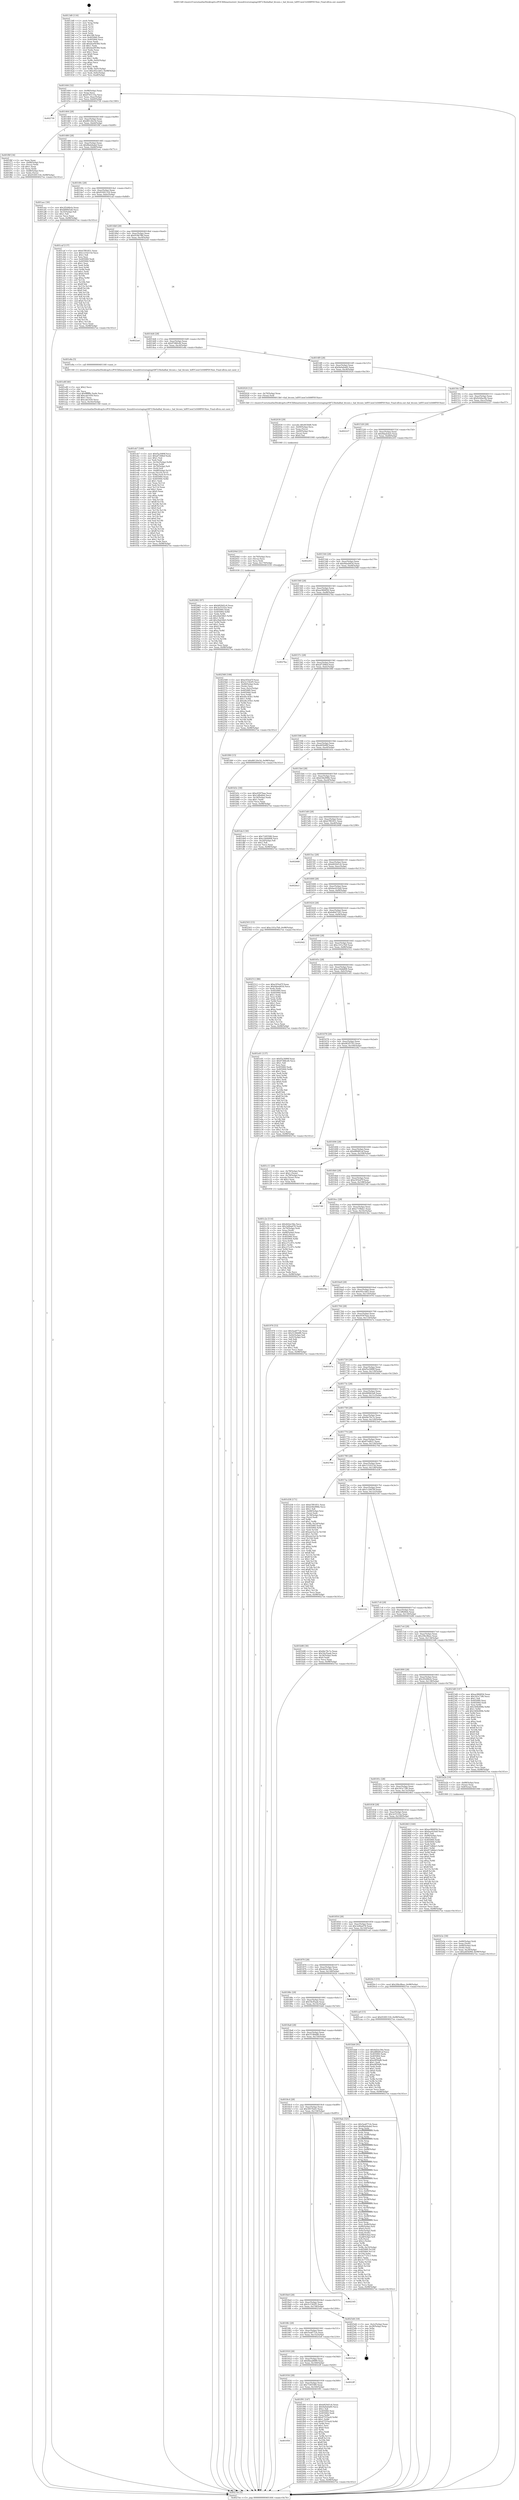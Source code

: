 digraph "0x4013d0" {
  label = "0x4013d0 (/mnt/c/Users/mathe/Desktop/tcc/POCII/binaries/extr_linuxdriversstagingrtl8723bshalhal_btcoex.c_hal_btcoex_IsBTCoexCtrlAMPDUSize_Final-ollvm.out::main(0))"
  labelloc = "t"
  node[shape=record]

  Entry [label="",width=0.3,height=0.3,shape=circle,fillcolor=black,style=filled]
  "0x401444" [label="{
     0x401444 [32]\l
     | [instrs]\l
     &nbsp;&nbsp;0x401444 \<+6\>: mov -0x98(%rbp),%eax\l
     &nbsp;&nbsp;0x40144a \<+2\>: mov %eax,%ecx\l
     &nbsp;&nbsp;0x40144c \<+6\>: sub $0x8765135a,%ecx\l
     &nbsp;&nbsp;0x401452 \<+6\>: mov %eax,-0xac(%rbp)\l
     &nbsp;&nbsp;0x401458 \<+6\>: mov %ecx,-0xb0(%rbp)\l
     &nbsp;&nbsp;0x40145e \<+6\>: je 0000000000402730 \<main+0x1360\>\l
  }"]
  "0x402730" [label="{
     0x402730\l
  }", style=dashed]
  "0x401464" [label="{
     0x401464 [28]\l
     | [instrs]\l
     &nbsp;&nbsp;0x401464 \<+5\>: jmp 0000000000401469 \<main+0x99\>\l
     &nbsp;&nbsp;0x401469 \<+6\>: mov -0xac(%rbp),%eax\l
     &nbsp;&nbsp;0x40146f \<+5\>: sub $0x88120e54,%eax\l
     &nbsp;&nbsp;0x401474 \<+6\>: mov %eax,-0xb4(%rbp)\l
     &nbsp;&nbsp;0x40147a \<+6\>: je 0000000000401f6f \<main+0xb9f\>\l
  }"]
  Exit [label="",width=0.3,height=0.3,shape=circle,fillcolor=black,style=filled,peripheries=2]
  "0x401f6f" [label="{
     0x401f6f [34]\l
     | [instrs]\l
     &nbsp;&nbsp;0x401f6f \<+2\>: xor %eax,%eax\l
     &nbsp;&nbsp;0x401f71 \<+4\>: mov -0x68(%rbp),%rcx\l
     &nbsp;&nbsp;0x401f75 \<+2\>: mov (%rcx),%edx\l
     &nbsp;&nbsp;0x401f77 \<+3\>: sub $0x1,%eax\l
     &nbsp;&nbsp;0x401f7a \<+2\>: sub %eax,%edx\l
     &nbsp;&nbsp;0x401f7c \<+4\>: mov -0x68(%rbp),%rcx\l
     &nbsp;&nbsp;0x401f80 \<+2\>: mov %edx,(%rcx)\l
     &nbsp;&nbsp;0x401f82 \<+10\>: movl $0x91691318,-0x98(%rbp)\l
     &nbsp;&nbsp;0x401f8c \<+5\>: jmp 00000000004027ee \<main+0x141e\>\l
  }"]
  "0x401480" [label="{
     0x401480 [28]\l
     | [instrs]\l
     &nbsp;&nbsp;0x401480 \<+5\>: jmp 0000000000401485 \<main+0xb5\>\l
     &nbsp;&nbsp;0x401485 \<+6\>: mov -0xac(%rbp),%eax\l
     &nbsp;&nbsp;0x40148b \<+5\>: sub $0x8beb4abd,%eax\l
     &nbsp;&nbsp;0x401490 \<+6\>: mov %eax,-0xb8(%rbp)\l
     &nbsp;&nbsp;0x401496 \<+6\>: je 0000000000401aec \<main+0x71c\>\l
  }"]
  "0x402062" [label="{
     0x402062 [97]\l
     | [instrs]\l
     &nbsp;&nbsp;0x402062 \<+5\>: mov $0xb820d1c6,%eax\l
     &nbsp;&nbsp;0x402067 \<+5\>: mov $0x3e551f2a,%esi\l
     &nbsp;&nbsp;0x40206c \<+7\>: mov 0x405060,%edx\l
     &nbsp;&nbsp;0x402073 \<+8\>: mov 0x405064,%r8d\l
     &nbsp;&nbsp;0x40207b \<+3\>: mov %edx,%r9d\l
     &nbsp;&nbsp;0x40207e \<+7\>: sub $0x2fab56b5,%r9d\l
     &nbsp;&nbsp;0x402085 \<+4\>: sub $0x1,%r9d\l
     &nbsp;&nbsp;0x402089 \<+7\>: add $0x2fab56b5,%r9d\l
     &nbsp;&nbsp;0x402090 \<+4\>: imul %r9d,%edx\l
     &nbsp;&nbsp;0x402094 \<+3\>: and $0x1,%edx\l
     &nbsp;&nbsp;0x402097 \<+3\>: cmp $0x0,%edx\l
     &nbsp;&nbsp;0x40209a \<+4\>: sete %r10b\l
     &nbsp;&nbsp;0x40209e \<+4\>: cmp $0xa,%r8d\l
     &nbsp;&nbsp;0x4020a2 \<+4\>: setl %r11b\l
     &nbsp;&nbsp;0x4020a6 \<+3\>: mov %r10b,%bl\l
     &nbsp;&nbsp;0x4020a9 \<+3\>: and %r11b,%bl\l
     &nbsp;&nbsp;0x4020ac \<+3\>: xor %r11b,%r10b\l
     &nbsp;&nbsp;0x4020af \<+3\>: or %r10b,%bl\l
     &nbsp;&nbsp;0x4020b2 \<+3\>: test $0x1,%bl\l
     &nbsp;&nbsp;0x4020b5 \<+3\>: cmovne %esi,%eax\l
     &nbsp;&nbsp;0x4020b8 \<+6\>: mov %eax,-0x98(%rbp)\l
     &nbsp;&nbsp;0x4020be \<+5\>: jmp 00000000004027ee \<main+0x141e\>\l
  }"]
  "0x401aec" [label="{
     0x401aec [30]\l
     | [instrs]\l
     &nbsp;&nbsp;0x401aec \<+5\>: mov $0x2f2d4bcb,%eax\l
     &nbsp;&nbsp;0x401af1 \<+5\>: mov $0xfd06b5a8,%ecx\l
     &nbsp;&nbsp;0x401af6 \<+3\>: mov -0x35(%rbp),%dl\l
     &nbsp;&nbsp;0x401af9 \<+3\>: test $0x1,%dl\l
     &nbsp;&nbsp;0x401afc \<+3\>: cmovne %ecx,%eax\l
     &nbsp;&nbsp;0x401aff \<+6\>: mov %eax,-0x98(%rbp)\l
     &nbsp;&nbsp;0x401b05 \<+5\>: jmp 00000000004027ee \<main+0x141e\>\l
  }"]
  "0x40149c" [label="{
     0x40149c [28]\l
     | [instrs]\l
     &nbsp;&nbsp;0x40149c \<+5\>: jmp 00000000004014a1 \<main+0xd1\>\l
     &nbsp;&nbsp;0x4014a1 \<+6\>: mov -0xac(%rbp),%eax\l
     &nbsp;&nbsp;0x4014a7 \<+5\>: sub $0x91691318,%eax\l
     &nbsp;&nbsp;0x4014ac \<+6\>: mov %eax,-0xbc(%rbp)\l
     &nbsp;&nbsp;0x4014b2 \<+6\>: je 0000000000401caf \<main+0x8df\>\l
  }"]
  "0x40204d" [label="{
     0x40204d [21]\l
     | [instrs]\l
     &nbsp;&nbsp;0x40204d \<+4\>: mov -0x70(%rbp),%rcx\l
     &nbsp;&nbsp;0x402051 \<+3\>: mov (%rcx),%rcx\l
     &nbsp;&nbsp;0x402054 \<+3\>: mov %rcx,%rdi\l
     &nbsp;&nbsp;0x402057 \<+6\>: mov %eax,-0x170(%rbp)\l
     &nbsp;&nbsp;0x40205d \<+5\>: call 0000000000401030 \<free@plt\>\l
     | [calls]\l
     &nbsp;&nbsp;0x401030 \{1\} (unknown)\l
  }"]
  "0x401caf" [label="{
     0x401caf [137]\l
     | [instrs]\l
     &nbsp;&nbsp;0x401caf \<+5\>: mov $0xb7f81851,%eax\l
     &nbsp;&nbsp;0x401cb4 \<+5\>: mov $0x1210215d,%ecx\l
     &nbsp;&nbsp;0x401cb9 \<+2\>: mov $0x1,%dl\l
     &nbsp;&nbsp;0x401cbb \<+2\>: xor %esi,%esi\l
     &nbsp;&nbsp;0x401cbd \<+7\>: mov 0x405060,%edi\l
     &nbsp;&nbsp;0x401cc4 \<+8\>: mov 0x405064,%r8d\l
     &nbsp;&nbsp;0x401ccc \<+3\>: sub $0x1,%esi\l
     &nbsp;&nbsp;0x401ccf \<+3\>: mov %edi,%r9d\l
     &nbsp;&nbsp;0x401cd2 \<+3\>: add %esi,%r9d\l
     &nbsp;&nbsp;0x401cd5 \<+4\>: imul %r9d,%edi\l
     &nbsp;&nbsp;0x401cd9 \<+3\>: and $0x1,%edi\l
     &nbsp;&nbsp;0x401cdc \<+3\>: cmp $0x0,%edi\l
     &nbsp;&nbsp;0x401cdf \<+4\>: sete %r10b\l
     &nbsp;&nbsp;0x401ce3 \<+4\>: cmp $0xa,%r8d\l
     &nbsp;&nbsp;0x401ce7 \<+4\>: setl %r11b\l
     &nbsp;&nbsp;0x401ceb \<+3\>: mov %r10b,%bl\l
     &nbsp;&nbsp;0x401cee \<+3\>: xor $0xff,%bl\l
     &nbsp;&nbsp;0x401cf1 \<+3\>: mov %r11b,%r14b\l
     &nbsp;&nbsp;0x401cf4 \<+4\>: xor $0xff,%r14b\l
     &nbsp;&nbsp;0x401cf8 \<+3\>: xor $0x0,%dl\l
     &nbsp;&nbsp;0x401cfb \<+3\>: mov %bl,%r15b\l
     &nbsp;&nbsp;0x401cfe \<+4\>: and $0x0,%r15b\l
     &nbsp;&nbsp;0x401d02 \<+3\>: and %dl,%r10b\l
     &nbsp;&nbsp;0x401d05 \<+3\>: mov %r14b,%r12b\l
     &nbsp;&nbsp;0x401d08 \<+4\>: and $0x0,%r12b\l
     &nbsp;&nbsp;0x401d0c \<+3\>: and %dl,%r11b\l
     &nbsp;&nbsp;0x401d0f \<+3\>: or %r10b,%r15b\l
     &nbsp;&nbsp;0x401d12 \<+3\>: or %r11b,%r12b\l
     &nbsp;&nbsp;0x401d15 \<+3\>: xor %r12b,%r15b\l
     &nbsp;&nbsp;0x401d18 \<+3\>: or %r14b,%bl\l
     &nbsp;&nbsp;0x401d1b \<+3\>: xor $0xff,%bl\l
     &nbsp;&nbsp;0x401d1e \<+3\>: or $0x0,%dl\l
     &nbsp;&nbsp;0x401d21 \<+2\>: and %dl,%bl\l
     &nbsp;&nbsp;0x401d23 \<+3\>: or %bl,%r15b\l
     &nbsp;&nbsp;0x401d26 \<+4\>: test $0x1,%r15b\l
     &nbsp;&nbsp;0x401d2a \<+3\>: cmovne %ecx,%eax\l
     &nbsp;&nbsp;0x401d2d \<+6\>: mov %eax,-0x98(%rbp)\l
     &nbsp;&nbsp;0x401d33 \<+5\>: jmp 00000000004027ee \<main+0x141e\>\l
  }"]
  "0x4014b8" [label="{
     0x4014b8 [28]\l
     | [instrs]\l
     &nbsp;&nbsp;0x4014b8 \<+5\>: jmp 00000000004014bd \<main+0xed\>\l
     &nbsp;&nbsp;0x4014bd \<+6\>: mov -0xac(%rbp),%eax\l
     &nbsp;&nbsp;0x4014c3 \<+5\>: sub $0x918b7ffd,%eax\l
     &nbsp;&nbsp;0x4014c8 \<+6\>: mov %eax,-0xc0(%rbp)\l
     &nbsp;&nbsp;0x4014ce \<+6\>: je 00000000004022a4 \<main+0xed4\>\l
  }"]
  "0x402030" [label="{
     0x402030 [29]\l
     | [instrs]\l
     &nbsp;&nbsp;0x402030 \<+10\>: movabs $0x4030d6,%rdi\l
     &nbsp;&nbsp;0x40203a \<+4\>: mov -0x60(%rbp),%rcx\l
     &nbsp;&nbsp;0x40203e \<+2\>: mov %eax,(%rcx)\l
     &nbsp;&nbsp;0x402040 \<+4\>: mov -0x60(%rbp),%rcx\l
     &nbsp;&nbsp;0x402044 \<+2\>: mov (%rcx),%esi\l
     &nbsp;&nbsp;0x402046 \<+2\>: mov $0x0,%al\l
     &nbsp;&nbsp;0x402048 \<+5\>: call 0000000000401040 \<printf@plt\>\l
     | [calls]\l
     &nbsp;&nbsp;0x401040 \{1\} (unknown)\l
  }"]
  "0x4022a4" [label="{
     0x4022a4\l
  }", style=dashed]
  "0x4014d4" [label="{
     0x4014d4 [28]\l
     | [instrs]\l
     &nbsp;&nbsp;0x4014d4 \<+5\>: jmp 00000000004014d9 \<main+0x109\>\l
     &nbsp;&nbsp;0x4014d9 \<+6\>: mov -0xac(%rbp),%eax\l
     &nbsp;&nbsp;0x4014df \<+5\>: sub $0x97d6fcd4,%eax\l
     &nbsp;&nbsp;0x4014e4 \<+6\>: mov %eax,-0xc4(%rbp)\l
     &nbsp;&nbsp;0x4014ea \<+6\>: je 0000000000401e8a \<main+0xaba\>\l
  }"]
  "0x401950" [label="{
     0x401950\l
  }", style=dashed]
  "0x401e8a" [label="{
     0x401e8a [5]\l
     | [instrs]\l
     &nbsp;&nbsp;0x401e8a \<+5\>: call 0000000000401160 \<next_i\>\l
     | [calls]\l
     &nbsp;&nbsp;0x401160 \{1\} (/mnt/c/Users/mathe/Desktop/tcc/POCII/binaries/extr_linuxdriversstagingrtl8723bshalhal_btcoex.c_hal_btcoex_IsBTCoexCtrlAMPDUSize_Final-ollvm.out::next_i)\l
  }"]
  "0x4014f0" [label="{
     0x4014f0 [28]\l
     | [instrs]\l
     &nbsp;&nbsp;0x4014f0 \<+5\>: jmp 00000000004014f5 \<main+0x125\>\l
     &nbsp;&nbsp;0x4014f5 \<+6\>: mov -0xac(%rbp),%eax\l
     &nbsp;&nbsp;0x4014fb \<+5\>: sub $0x9a0a0a60,%eax\l
     &nbsp;&nbsp;0x401500 \<+6\>: mov %eax,-0xc8(%rbp)\l
     &nbsp;&nbsp;0x401506 \<+6\>: je 0000000000402024 \<main+0xc54\>\l
  }"]
  "0x401f91" [label="{
     0x401f91 [147]\l
     | [instrs]\l
     &nbsp;&nbsp;0x401f91 \<+5\>: mov $0xb820d1c6,%eax\l
     &nbsp;&nbsp;0x401f96 \<+5\>: mov $0x9a0a0a60,%ecx\l
     &nbsp;&nbsp;0x401f9b \<+2\>: mov $0x1,%dl\l
     &nbsp;&nbsp;0x401f9d \<+7\>: mov 0x405060,%esi\l
     &nbsp;&nbsp;0x401fa4 \<+7\>: mov 0x405064,%edi\l
     &nbsp;&nbsp;0x401fab \<+3\>: mov %esi,%r8d\l
     &nbsp;&nbsp;0x401fae \<+7\>: add $0x47555ac8,%r8d\l
     &nbsp;&nbsp;0x401fb5 \<+4\>: sub $0x1,%r8d\l
     &nbsp;&nbsp;0x401fb9 \<+7\>: sub $0x47555ac8,%r8d\l
     &nbsp;&nbsp;0x401fc0 \<+4\>: imul %r8d,%esi\l
     &nbsp;&nbsp;0x401fc4 \<+3\>: and $0x1,%esi\l
     &nbsp;&nbsp;0x401fc7 \<+3\>: cmp $0x0,%esi\l
     &nbsp;&nbsp;0x401fca \<+4\>: sete %r9b\l
     &nbsp;&nbsp;0x401fce \<+3\>: cmp $0xa,%edi\l
     &nbsp;&nbsp;0x401fd1 \<+4\>: setl %r10b\l
     &nbsp;&nbsp;0x401fd5 \<+3\>: mov %r9b,%r11b\l
     &nbsp;&nbsp;0x401fd8 \<+4\>: xor $0xff,%r11b\l
     &nbsp;&nbsp;0x401fdc \<+3\>: mov %r10b,%bl\l
     &nbsp;&nbsp;0x401fdf \<+3\>: xor $0xff,%bl\l
     &nbsp;&nbsp;0x401fe2 \<+3\>: xor $0x0,%dl\l
     &nbsp;&nbsp;0x401fe5 \<+3\>: mov %r11b,%r14b\l
     &nbsp;&nbsp;0x401fe8 \<+4\>: and $0x0,%r14b\l
     &nbsp;&nbsp;0x401fec \<+3\>: and %dl,%r9b\l
     &nbsp;&nbsp;0x401fef \<+3\>: mov %bl,%r15b\l
     &nbsp;&nbsp;0x401ff2 \<+4\>: and $0x0,%r15b\l
     &nbsp;&nbsp;0x401ff6 \<+3\>: and %dl,%r10b\l
     &nbsp;&nbsp;0x401ff9 \<+3\>: or %r9b,%r14b\l
     &nbsp;&nbsp;0x401ffc \<+3\>: or %r10b,%r15b\l
     &nbsp;&nbsp;0x401fff \<+3\>: xor %r15b,%r14b\l
     &nbsp;&nbsp;0x402002 \<+3\>: or %bl,%r11b\l
     &nbsp;&nbsp;0x402005 \<+4\>: xor $0xff,%r11b\l
     &nbsp;&nbsp;0x402009 \<+3\>: or $0x0,%dl\l
     &nbsp;&nbsp;0x40200c \<+3\>: and %dl,%r11b\l
     &nbsp;&nbsp;0x40200f \<+3\>: or %r11b,%r14b\l
     &nbsp;&nbsp;0x402012 \<+4\>: test $0x1,%r14b\l
     &nbsp;&nbsp;0x402016 \<+3\>: cmovne %ecx,%eax\l
     &nbsp;&nbsp;0x402019 \<+6\>: mov %eax,-0x98(%rbp)\l
     &nbsp;&nbsp;0x40201f \<+5\>: jmp 00000000004027ee \<main+0x141e\>\l
  }"]
  "0x402024" [label="{
     0x402024 [12]\l
     | [instrs]\l
     &nbsp;&nbsp;0x402024 \<+4\>: mov -0x70(%rbp),%rax\l
     &nbsp;&nbsp;0x402028 \<+3\>: mov (%rax),%rdi\l
     &nbsp;&nbsp;0x40202b \<+5\>: call 00000000004013b0 \<hal_btcoex_IsBTCoexCtrlAMPDUSize\>\l
     | [calls]\l
     &nbsp;&nbsp;0x4013b0 \{1\} (/mnt/c/Users/mathe/Desktop/tcc/POCII/binaries/extr_linuxdriversstagingrtl8723bshalhal_btcoex.c_hal_btcoex_IsBTCoexCtrlAMPDUSize_Final-ollvm.out::hal_btcoex_IsBTCoexCtrlAMPDUSize)\l
  }"]
  "0x40150c" [label="{
     0x40150c [28]\l
     | [instrs]\l
     &nbsp;&nbsp;0x40150c \<+5\>: jmp 0000000000401511 \<main+0x141\>\l
     &nbsp;&nbsp;0x401511 \<+6\>: mov -0xac(%rbp),%eax\l
     &nbsp;&nbsp;0x401517 \<+5\>: sub $0x9cb9ac6b,%eax\l
     &nbsp;&nbsp;0x40151c \<+6\>: mov %eax,-0xcc(%rbp)\l
     &nbsp;&nbsp;0x401522 \<+6\>: je 0000000000402227 \<main+0xe57\>\l
  }"]
  "0x401934" [label="{
     0x401934 [28]\l
     | [instrs]\l
     &nbsp;&nbsp;0x401934 \<+5\>: jmp 0000000000401939 \<main+0x569\>\l
     &nbsp;&nbsp;0x401939 \<+6\>: mov -0xac(%rbp),%eax\l
     &nbsp;&nbsp;0x40193f \<+5\>: sub $0x716f3580,%eax\l
     &nbsp;&nbsp;0x401944 \<+6\>: mov %eax,-0x164(%rbp)\l
     &nbsp;&nbsp;0x40194a \<+6\>: je 0000000000401f91 \<main+0xbc1\>\l
  }"]
  "0x402227" [label="{
     0x402227\l
  }", style=dashed]
  "0x401528" [label="{
     0x401528 [28]\l
     | [instrs]\l
     &nbsp;&nbsp;0x401528 \<+5\>: jmp 000000000040152d \<main+0x15d\>\l
     &nbsp;&nbsp;0x40152d \<+6\>: mov -0xac(%rbp),%eax\l
     &nbsp;&nbsp;0x401533 \<+5\>: sub $0x9dadcba5,%eax\l
     &nbsp;&nbsp;0x401538 \<+6\>: mov %eax,-0xd0(%rbp)\l
     &nbsp;&nbsp;0x40153e \<+6\>: je 0000000000402203 \<main+0xe33\>\l
  }"]
  "0x4022ff" [label="{
     0x4022ff\l
  }", style=dashed]
  "0x402203" [label="{
     0x402203\l
  }", style=dashed]
  "0x401544" [label="{
     0x401544 [28]\l
     | [instrs]\l
     &nbsp;&nbsp;0x401544 \<+5\>: jmp 0000000000401549 \<main+0x179\>\l
     &nbsp;&nbsp;0x401549 \<+6\>: mov -0xac(%rbp),%eax\l
     &nbsp;&nbsp;0x40154f \<+5\>: sub $0x9daeb83d,%eax\l
     &nbsp;&nbsp;0x401554 \<+6\>: mov %eax,-0xd4(%rbp)\l
     &nbsp;&nbsp;0x40155a \<+6\>: je 0000000000402568 \<main+0x1198\>\l
  }"]
  "0x401918" [label="{
     0x401918 [28]\l
     | [instrs]\l
     &nbsp;&nbsp;0x401918 \<+5\>: jmp 000000000040191d \<main+0x54d\>\l
     &nbsp;&nbsp;0x40191d \<+6\>: mov -0xac(%rbp),%eax\l
     &nbsp;&nbsp;0x401923 \<+5\>: sub $0x6bea6689,%eax\l
     &nbsp;&nbsp;0x401928 \<+6\>: mov %eax,-0x160(%rbp)\l
     &nbsp;&nbsp;0x40192e \<+6\>: je 00000000004022ff \<main+0xf2f\>\l
  }"]
  "0x402568" [label="{
     0x402568 [108]\l
     | [instrs]\l
     &nbsp;&nbsp;0x402568 \<+5\>: mov $0xe5f3ed7f,%eax\l
     &nbsp;&nbsp;0x40256d \<+5\>: mov $0x5c1562f5,%ecx\l
     &nbsp;&nbsp;0x402572 \<+7\>: mov -0x90(%rbp),%rdx\l
     &nbsp;&nbsp;0x402579 \<+2\>: mov (%rdx),%esi\l
     &nbsp;&nbsp;0x40257b \<+3\>: mov %esi,-0x2c(%rbp)\l
     &nbsp;&nbsp;0x40257e \<+7\>: mov 0x405060,%esi\l
     &nbsp;&nbsp;0x402585 \<+7\>: mov 0x405064,%edi\l
     &nbsp;&nbsp;0x40258c \<+3\>: mov %esi,%r8d\l
     &nbsp;&nbsp;0x40258f \<+7\>: add $0xe8cc45b1,%r8d\l
     &nbsp;&nbsp;0x402596 \<+4\>: sub $0x1,%r8d\l
     &nbsp;&nbsp;0x40259a \<+7\>: sub $0xe8cc45b1,%r8d\l
     &nbsp;&nbsp;0x4025a1 \<+4\>: imul %r8d,%esi\l
     &nbsp;&nbsp;0x4025a5 \<+3\>: and $0x1,%esi\l
     &nbsp;&nbsp;0x4025a8 \<+3\>: cmp $0x0,%esi\l
     &nbsp;&nbsp;0x4025ab \<+4\>: sete %r9b\l
     &nbsp;&nbsp;0x4025af \<+3\>: cmp $0xa,%edi\l
     &nbsp;&nbsp;0x4025b2 \<+4\>: setl %r10b\l
     &nbsp;&nbsp;0x4025b6 \<+3\>: mov %r9b,%r11b\l
     &nbsp;&nbsp;0x4025b9 \<+3\>: and %r10b,%r11b\l
     &nbsp;&nbsp;0x4025bc \<+3\>: xor %r10b,%r9b\l
     &nbsp;&nbsp;0x4025bf \<+3\>: or %r9b,%r11b\l
     &nbsp;&nbsp;0x4025c2 \<+4\>: test $0x1,%r11b\l
     &nbsp;&nbsp;0x4025c6 \<+3\>: cmovne %ecx,%eax\l
     &nbsp;&nbsp;0x4025c9 \<+6\>: mov %eax,-0x98(%rbp)\l
     &nbsp;&nbsp;0x4025cf \<+5\>: jmp 00000000004027ee \<main+0x141e\>\l
  }"]
  "0x401560" [label="{
     0x401560 [28]\l
     | [instrs]\l
     &nbsp;&nbsp;0x401560 \<+5\>: jmp 0000000000401565 \<main+0x195\>\l
     &nbsp;&nbsp;0x401565 \<+6\>: mov -0xac(%rbp),%eax\l
     &nbsp;&nbsp;0x40156b \<+5\>: sub $0xac984856,%eax\l
     &nbsp;&nbsp;0x401570 \<+6\>: mov %eax,-0xd8(%rbp)\l
     &nbsp;&nbsp;0x401576 \<+6\>: je 00000000004027ba \<main+0x13ea\>\l
  }"]
  "0x4025e6" [label="{
     0x4025e6\l
  }", style=dashed]
  "0x4027ba" [label="{
     0x4027ba\l
  }", style=dashed]
  "0x40157c" [label="{
     0x40157c [28]\l
     | [instrs]\l
     &nbsp;&nbsp;0x40157c \<+5\>: jmp 0000000000401581 \<main+0x1b1\>\l
     &nbsp;&nbsp;0x401581 \<+6\>: mov -0xac(%rbp),%eax\l
     &nbsp;&nbsp;0x401587 \<+5\>: sub $0xaf7268ef,%eax\l
     &nbsp;&nbsp;0x40158c \<+6\>: mov %eax,-0xdc(%rbp)\l
     &nbsp;&nbsp;0x401592 \<+6\>: je 0000000000401f60 \<main+0xb90\>\l
  }"]
  "0x4018fc" [label="{
     0x4018fc [28]\l
     | [instrs]\l
     &nbsp;&nbsp;0x4018fc \<+5\>: jmp 0000000000401901 \<main+0x531\>\l
     &nbsp;&nbsp;0x401901 \<+6\>: mov -0xac(%rbp),%eax\l
     &nbsp;&nbsp;0x401907 \<+5\>: sub $0x5ea877cb,%eax\l
     &nbsp;&nbsp;0x40190c \<+6\>: mov %eax,-0x15c(%rbp)\l
     &nbsp;&nbsp;0x401912 \<+6\>: je 00000000004025e6 \<main+0x1216\>\l
  }"]
  "0x401f60" [label="{
     0x401f60 [15]\l
     | [instrs]\l
     &nbsp;&nbsp;0x401f60 \<+10\>: movl $0x88120e54,-0x98(%rbp)\l
     &nbsp;&nbsp;0x401f6a \<+5\>: jmp 00000000004027ee \<main+0x141e\>\l
  }"]
  "0x401598" [label="{
     0x401598 [28]\l
     | [instrs]\l
     &nbsp;&nbsp;0x401598 \<+5\>: jmp 000000000040159d \<main+0x1cd\>\l
     &nbsp;&nbsp;0x40159d \<+6\>: mov -0xac(%rbp),%eax\l
     &nbsp;&nbsp;0x4015a3 \<+5\>: sub $0xafd5b90f,%eax\l
     &nbsp;&nbsp;0x4015a8 \<+6\>: mov %eax,-0xe0(%rbp)\l
     &nbsp;&nbsp;0x4015ae \<+6\>: je 0000000000401b5c \<main+0x78c\>\l
  }"]
  "0x4025d4" [label="{
     0x4025d4 [18]\l
     | [instrs]\l
     &nbsp;&nbsp;0x4025d4 \<+3\>: mov -0x2c(%rbp),%eax\l
     &nbsp;&nbsp;0x4025d7 \<+4\>: lea -0x28(%rbp),%rsp\l
     &nbsp;&nbsp;0x4025db \<+1\>: pop %rbx\l
     &nbsp;&nbsp;0x4025dc \<+2\>: pop %r12\l
     &nbsp;&nbsp;0x4025de \<+2\>: pop %r13\l
     &nbsp;&nbsp;0x4025e0 \<+2\>: pop %r14\l
     &nbsp;&nbsp;0x4025e2 \<+2\>: pop %r15\l
     &nbsp;&nbsp;0x4025e4 \<+1\>: pop %rbp\l
     &nbsp;&nbsp;0x4025e5 \<+1\>: ret\l
  }"]
  "0x401b5c" [label="{
     0x401b5c [30]\l
     | [instrs]\l
     &nbsp;&nbsp;0x401b5c \<+5\>: mov $0xe9397baa,%eax\l
     &nbsp;&nbsp;0x401b61 \<+5\>: mov $0x1dfb4feb,%ecx\l
     &nbsp;&nbsp;0x401b66 \<+3\>: mov -0x34(%rbp),%edx\l
     &nbsp;&nbsp;0x401b69 \<+3\>: cmp $0x1,%edx\l
     &nbsp;&nbsp;0x401b6c \<+3\>: cmovl %ecx,%eax\l
     &nbsp;&nbsp;0x401b6f \<+6\>: mov %eax,-0x98(%rbp)\l
     &nbsp;&nbsp;0x401b75 \<+5\>: jmp 00000000004027ee \<main+0x141e\>\l
  }"]
  "0x4015b4" [label="{
     0x4015b4 [28]\l
     | [instrs]\l
     &nbsp;&nbsp;0x4015b4 \<+5\>: jmp 00000000004015b9 \<main+0x1e9\>\l
     &nbsp;&nbsp;0x4015b9 \<+6\>: mov -0xac(%rbp),%eax\l
     &nbsp;&nbsp;0x4015bf \<+5\>: sub $0xb58e996b,%eax\l
     &nbsp;&nbsp;0x4015c4 \<+6\>: mov %eax,-0xe4(%rbp)\l
     &nbsp;&nbsp;0x4015ca \<+6\>: je 0000000000401de3 \<main+0xa13\>\l
  }"]
  "0x4018e0" [label="{
     0x4018e0 [28]\l
     | [instrs]\l
     &nbsp;&nbsp;0x4018e0 \<+5\>: jmp 00000000004018e5 \<main+0x515\>\l
     &nbsp;&nbsp;0x4018e5 \<+6\>: mov -0xac(%rbp),%eax\l
     &nbsp;&nbsp;0x4018eb \<+5\>: sub $0x5c1562f5,%eax\l
     &nbsp;&nbsp;0x4018f0 \<+6\>: mov %eax,-0x158(%rbp)\l
     &nbsp;&nbsp;0x4018f6 \<+6\>: je 00000000004025d4 \<main+0x1204\>\l
  }"]
  "0x401de3" [label="{
     0x401de3 [30]\l
     | [instrs]\l
     &nbsp;&nbsp;0x401de3 \<+5\>: mov $0x716f3580,%eax\l
     &nbsp;&nbsp;0x401de8 \<+5\>: mov $0xc24ddd08,%ecx\l
     &nbsp;&nbsp;0x401ded \<+3\>: mov -0x2d(%rbp),%dl\l
     &nbsp;&nbsp;0x401df0 \<+3\>: test $0x1,%dl\l
     &nbsp;&nbsp;0x401df3 \<+3\>: cmovne %ecx,%eax\l
     &nbsp;&nbsp;0x401df6 \<+6\>: mov %eax,-0x98(%rbp)\l
     &nbsp;&nbsp;0x401dfc \<+5\>: jmp 00000000004027ee \<main+0x141e\>\l
  }"]
  "0x4015d0" [label="{
     0x4015d0 [28]\l
     | [instrs]\l
     &nbsp;&nbsp;0x4015d0 \<+5\>: jmp 00000000004015d5 \<main+0x205\>\l
     &nbsp;&nbsp;0x4015d5 \<+6\>: mov -0xac(%rbp),%eax\l
     &nbsp;&nbsp;0x4015db \<+5\>: sub $0xb7f81851,%eax\l
     &nbsp;&nbsp;0x4015e0 \<+6\>: mov %eax,-0xe8(%rbp)\l
     &nbsp;&nbsp;0x4015e6 \<+6\>: je 0000000000402668 \<main+0x1298\>\l
  }"]
  "0x402165" [label="{
     0x402165\l
  }", style=dashed]
  "0x402668" [label="{
     0x402668\l
  }", style=dashed]
  "0x4015ec" [label="{
     0x4015ec [28]\l
     | [instrs]\l
     &nbsp;&nbsp;0x4015ec \<+5\>: jmp 00000000004015f1 \<main+0x221\>\l
     &nbsp;&nbsp;0x4015f1 \<+6\>: mov -0xac(%rbp),%eax\l
     &nbsp;&nbsp;0x4015f7 \<+5\>: sub $0xb820d1c6,%eax\l
     &nbsp;&nbsp;0x4015fc \<+6\>: mov %eax,-0xec(%rbp)\l
     &nbsp;&nbsp;0x401602 \<+6\>: je 00000000004026e3 \<main+0x1313\>\l
  }"]
  "0x401eb7" [label="{
     0x401eb7 [169]\l
     | [instrs]\l
     &nbsp;&nbsp;0x401eb7 \<+5\>: mov $0xf5a3089f,%ecx\l
     &nbsp;&nbsp;0x401ebc \<+5\>: mov $0xaf7268ef,%edx\l
     &nbsp;&nbsp;0x401ec1 \<+3\>: mov $0x1,%sil\l
     &nbsp;&nbsp;0x401ec4 \<+2\>: xor %edi,%edi\l
     &nbsp;&nbsp;0x401ec6 \<+7\>: mov -0x16c(%rbp),%r8d\l
     &nbsp;&nbsp;0x401ecd \<+4\>: imul %eax,%r8d\l
     &nbsp;&nbsp;0x401ed1 \<+4\>: mov -0x70(%rbp),%r9\l
     &nbsp;&nbsp;0x401ed5 \<+3\>: mov (%r9),%r9\l
     &nbsp;&nbsp;0x401ed8 \<+4\>: mov -0x68(%rbp),%r10\l
     &nbsp;&nbsp;0x401edc \<+3\>: movslq (%r10),%r10\l
     &nbsp;&nbsp;0x401edf \<+4\>: mov %r8d,(%r9,%r10,4)\l
     &nbsp;&nbsp;0x401ee3 \<+7\>: mov 0x405060,%eax\l
     &nbsp;&nbsp;0x401eea \<+8\>: mov 0x405064,%r8d\l
     &nbsp;&nbsp;0x401ef2 \<+3\>: sub $0x1,%edi\l
     &nbsp;&nbsp;0x401ef5 \<+3\>: mov %eax,%r11d\l
     &nbsp;&nbsp;0x401ef8 \<+3\>: add %edi,%r11d\l
     &nbsp;&nbsp;0x401efb \<+4\>: imul %r11d,%eax\l
     &nbsp;&nbsp;0x401eff \<+3\>: and $0x1,%eax\l
     &nbsp;&nbsp;0x401f02 \<+3\>: cmp $0x0,%eax\l
     &nbsp;&nbsp;0x401f05 \<+3\>: sete %bl\l
     &nbsp;&nbsp;0x401f08 \<+4\>: cmp $0xa,%r8d\l
     &nbsp;&nbsp;0x401f0c \<+4\>: setl %r14b\l
     &nbsp;&nbsp;0x401f10 \<+3\>: mov %bl,%r15b\l
     &nbsp;&nbsp;0x401f13 \<+4\>: xor $0xff,%r15b\l
     &nbsp;&nbsp;0x401f17 \<+3\>: mov %r14b,%r12b\l
     &nbsp;&nbsp;0x401f1a \<+4\>: xor $0xff,%r12b\l
     &nbsp;&nbsp;0x401f1e \<+4\>: xor $0x0,%sil\l
     &nbsp;&nbsp;0x401f22 \<+3\>: mov %r15b,%r13b\l
     &nbsp;&nbsp;0x401f25 \<+4\>: and $0x0,%r13b\l
     &nbsp;&nbsp;0x401f29 \<+3\>: and %sil,%bl\l
     &nbsp;&nbsp;0x401f2c \<+3\>: mov %r12b,%al\l
     &nbsp;&nbsp;0x401f2f \<+2\>: and $0x0,%al\l
     &nbsp;&nbsp;0x401f31 \<+3\>: and %sil,%r14b\l
     &nbsp;&nbsp;0x401f34 \<+3\>: or %bl,%r13b\l
     &nbsp;&nbsp;0x401f37 \<+3\>: or %r14b,%al\l
     &nbsp;&nbsp;0x401f3a \<+3\>: xor %al,%r13b\l
     &nbsp;&nbsp;0x401f3d \<+3\>: or %r12b,%r15b\l
     &nbsp;&nbsp;0x401f40 \<+4\>: xor $0xff,%r15b\l
     &nbsp;&nbsp;0x401f44 \<+4\>: or $0x0,%sil\l
     &nbsp;&nbsp;0x401f48 \<+3\>: and %sil,%r15b\l
     &nbsp;&nbsp;0x401f4b \<+3\>: or %r15b,%r13b\l
     &nbsp;&nbsp;0x401f4e \<+4\>: test $0x1,%r13b\l
     &nbsp;&nbsp;0x401f52 \<+3\>: cmovne %edx,%ecx\l
     &nbsp;&nbsp;0x401f55 \<+6\>: mov %ecx,-0x98(%rbp)\l
     &nbsp;&nbsp;0x401f5b \<+5\>: jmp 00000000004027ee \<main+0x141e\>\l
  }"]
  "0x4026e3" [label="{
     0x4026e3\l
  }", style=dashed]
  "0x401608" [label="{
     0x401608 [28]\l
     | [instrs]\l
     &nbsp;&nbsp;0x401608 \<+5\>: jmp 000000000040160d \<main+0x23d\>\l
     &nbsp;&nbsp;0x40160d \<+6\>: mov -0xac(%rbp),%eax\l
     &nbsp;&nbsp;0x401613 \<+5\>: sub $0xbac610a9,%eax\l
     &nbsp;&nbsp;0x401618 \<+6\>: mov %eax,-0xf0(%rbp)\l
     &nbsp;&nbsp;0x40161e \<+6\>: je 0000000000402503 \<main+0x1133\>\l
  }"]
  "0x401e8f" [label="{
     0x401e8f [40]\l
     | [instrs]\l
     &nbsp;&nbsp;0x401e8f \<+5\>: mov $0x2,%ecx\l
     &nbsp;&nbsp;0x401e94 \<+1\>: cltd\l
     &nbsp;&nbsp;0x401e95 \<+2\>: idiv %ecx\l
     &nbsp;&nbsp;0x401e97 \<+6\>: imul $0xfffffffe,%edx,%ecx\l
     &nbsp;&nbsp;0x401e9d \<+6\>: add $0xcab1450,%ecx\l
     &nbsp;&nbsp;0x401ea3 \<+3\>: add $0x1,%ecx\l
     &nbsp;&nbsp;0x401ea6 \<+6\>: sub $0xcab1450,%ecx\l
     &nbsp;&nbsp;0x401eac \<+6\>: mov %ecx,-0x16c(%rbp)\l
     &nbsp;&nbsp;0x401eb2 \<+5\>: call 0000000000401160 \<next_i\>\l
     | [calls]\l
     &nbsp;&nbsp;0x401160 \{1\} (/mnt/c/Users/mathe/Desktop/tcc/POCII/binaries/extr_linuxdriversstagingrtl8723bshalhal_btcoex.c_hal_btcoex_IsBTCoexCtrlAMPDUSize_Final-ollvm.out::next_i)\l
  }"]
  "0x402503" [label="{
     0x402503 [15]\l
     | [instrs]\l
     &nbsp;&nbsp;0x402503 \<+10\>: movl $0xc101a7b9,-0x98(%rbp)\l
     &nbsp;&nbsp;0x40250d \<+5\>: jmp 00000000004027ee \<main+0x141e\>\l
  }"]
  "0x401624" [label="{
     0x401624 [28]\l
     | [instrs]\l
     &nbsp;&nbsp;0x401624 \<+5\>: jmp 0000000000401629 \<main+0x259\>\l
     &nbsp;&nbsp;0x401629 \<+6\>: mov -0xac(%rbp),%eax\l
     &nbsp;&nbsp;0x40162f \<+5\>: sub $0xbdb47243,%eax\l
     &nbsp;&nbsp;0x401634 \<+6\>: mov %eax,-0xf4(%rbp)\l
     &nbsp;&nbsp;0x40163a \<+6\>: je 00000000004020d2 \<main+0xd02\>\l
  }"]
  "0x401c2e" [label="{
     0x401c2e [114]\l
     | [instrs]\l
     &nbsp;&nbsp;0x401c2e \<+5\>: mov $0x4d2ec56e,%ecx\l
     &nbsp;&nbsp;0x401c33 \<+5\>: mov $0x3e6bad78,%edx\l
     &nbsp;&nbsp;0x401c38 \<+4\>: mov -0x70(%rbp),%rdi\l
     &nbsp;&nbsp;0x401c3c \<+3\>: mov %rax,(%rdi)\l
     &nbsp;&nbsp;0x401c3f \<+4\>: mov -0x68(%rbp),%rax\l
     &nbsp;&nbsp;0x401c43 \<+6\>: movl $0x0,(%rax)\l
     &nbsp;&nbsp;0x401c49 \<+7\>: mov 0x405060,%esi\l
     &nbsp;&nbsp;0x401c50 \<+8\>: mov 0x405064,%r8d\l
     &nbsp;&nbsp;0x401c58 \<+3\>: mov %esi,%r9d\l
     &nbsp;&nbsp;0x401c5b \<+7\>: add $0xc27cc97c,%r9d\l
     &nbsp;&nbsp;0x401c62 \<+4\>: sub $0x1,%r9d\l
     &nbsp;&nbsp;0x401c66 \<+7\>: sub $0xc27cc97c,%r9d\l
     &nbsp;&nbsp;0x401c6d \<+4\>: imul %r9d,%esi\l
     &nbsp;&nbsp;0x401c71 \<+3\>: and $0x1,%esi\l
     &nbsp;&nbsp;0x401c74 \<+3\>: cmp $0x0,%esi\l
     &nbsp;&nbsp;0x401c77 \<+4\>: sete %r10b\l
     &nbsp;&nbsp;0x401c7b \<+4\>: cmp $0xa,%r8d\l
     &nbsp;&nbsp;0x401c7f \<+4\>: setl %r11b\l
     &nbsp;&nbsp;0x401c83 \<+3\>: mov %r10b,%bl\l
     &nbsp;&nbsp;0x401c86 \<+3\>: and %r11b,%bl\l
     &nbsp;&nbsp;0x401c89 \<+3\>: xor %r11b,%r10b\l
     &nbsp;&nbsp;0x401c8c \<+3\>: or %r10b,%bl\l
     &nbsp;&nbsp;0x401c8f \<+3\>: test $0x1,%bl\l
     &nbsp;&nbsp;0x401c92 \<+3\>: cmovne %edx,%ecx\l
     &nbsp;&nbsp;0x401c95 \<+6\>: mov %ecx,-0x98(%rbp)\l
     &nbsp;&nbsp;0x401c9b \<+5\>: jmp 00000000004027ee \<main+0x141e\>\l
  }"]
  "0x4020d2" [label="{
     0x4020d2\l
  }", style=dashed]
  "0x401640" [label="{
     0x401640 [28]\l
     | [instrs]\l
     &nbsp;&nbsp;0x401640 \<+5\>: jmp 0000000000401645 \<main+0x275\>\l
     &nbsp;&nbsp;0x401645 \<+6\>: mov -0xac(%rbp),%eax\l
     &nbsp;&nbsp;0x40164b \<+5\>: sub $0xc101a7b9,%eax\l
     &nbsp;&nbsp;0x401650 \<+6\>: mov %eax,-0xf8(%rbp)\l
     &nbsp;&nbsp;0x401656 \<+6\>: je 0000000000402512 \<main+0x1142\>\l
  }"]
  "0x401b3e" [label="{
     0x401b3e [30]\l
     | [instrs]\l
     &nbsp;&nbsp;0x401b3e \<+4\>: mov -0x80(%rbp),%rdi\l
     &nbsp;&nbsp;0x401b42 \<+2\>: mov %eax,(%rdi)\l
     &nbsp;&nbsp;0x401b44 \<+4\>: mov -0x80(%rbp),%rdi\l
     &nbsp;&nbsp;0x401b48 \<+2\>: mov (%rdi),%eax\l
     &nbsp;&nbsp;0x401b4a \<+3\>: mov %eax,-0x34(%rbp)\l
     &nbsp;&nbsp;0x401b4d \<+10\>: movl $0xafd5b90f,-0x98(%rbp)\l
     &nbsp;&nbsp;0x401b57 \<+5\>: jmp 00000000004027ee \<main+0x141e\>\l
  }"]
  "0x402512" [label="{
     0x402512 [86]\l
     | [instrs]\l
     &nbsp;&nbsp;0x402512 \<+5\>: mov $0xe5f3ed7f,%eax\l
     &nbsp;&nbsp;0x402517 \<+5\>: mov $0x9daeb83d,%ecx\l
     &nbsp;&nbsp;0x40251c \<+2\>: xor %edx,%edx\l
     &nbsp;&nbsp;0x40251e \<+7\>: mov 0x405060,%esi\l
     &nbsp;&nbsp;0x402525 \<+7\>: mov 0x405064,%edi\l
     &nbsp;&nbsp;0x40252c \<+3\>: sub $0x1,%edx\l
     &nbsp;&nbsp;0x40252f \<+3\>: mov %esi,%r8d\l
     &nbsp;&nbsp;0x402532 \<+3\>: add %edx,%r8d\l
     &nbsp;&nbsp;0x402535 \<+4\>: imul %r8d,%esi\l
     &nbsp;&nbsp;0x402539 \<+3\>: and $0x1,%esi\l
     &nbsp;&nbsp;0x40253c \<+3\>: cmp $0x0,%esi\l
     &nbsp;&nbsp;0x40253f \<+4\>: sete %r9b\l
     &nbsp;&nbsp;0x402543 \<+3\>: cmp $0xa,%edi\l
     &nbsp;&nbsp;0x402546 \<+4\>: setl %r10b\l
     &nbsp;&nbsp;0x40254a \<+3\>: mov %r9b,%r11b\l
     &nbsp;&nbsp;0x40254d \<+3\>: and %r10b,%r11b\l
     &nbsp;&nbsp;0x402550 \<+3\>: xor %r10b,%r9b\l
     &nbsp;&nbsp;0x402553 \<+3\>: or %r9b,%r11b\l
     &nbsp;&nbsp;0x402556 \<+4\>: test $0x1,%r11b\l
     &nbsp;&nbsp;0x40255a \<+3\>: cmovne %ecx,%eax\l
     &nbsp;&nbsp;0x40255d \<+6\>: mov %eax,-0x98(%rbp)\l
     &nbsp;&nbsp;0x402563 \<+5\>: jmp 00000000004027ee \<main+0x141e\>\l
  }"]
  "0x40165c" [label="{
     0x40165c [28]\l
     | [instrs]\l
     &nbsp;&nbsp;0x40165c \<+5\>: jmp 0000000000401661 \<main+0x291\>\l
     &nbsp;&nbsp;0x401661 \<+6\>: mov -0xac(%rbp),%eax\l
     &nbsp;&nbsp;0x401667 \<+5\>: sub $0xc24ddd08,%eax\l
     &nbsp;&nbsp;0x40166c \<+6\>: mov %eax,-0xfc(%rbp)\l
     &nbsp;&nbsp;0x401672 \<+6\>: je 0000000000401e01 \<main+0xa31\>\l
  }"]
  "0x4018c4" [label="{
     0x4018c4 [28]\l
     | [instrs]\l
     &nbsp;&nbsp;0x4018c4 \<+5\>: jmp 00000000004018c9 \<main+0x4f9\>\l
     &nbsp;&nbsp;0x4018c9 \<+6\>: mov -0xac(%rbp),%eax\l
     &nbsp;&nbsp;0x4018cf \<+5\>: sub $0x5857fa45,%eax\l
     &nbsp;&nbsp;0x4018d4 \<+6\>: mov %eax,-0x154(%rbp)\l
     &nbsp;&nbsp;0x4018da \<+6\>: je 0000000000402165 \<main+0xd95\>\l
  }"]
  "0x401e01" [label="{
     0x401e01 [137]\l
     | [instrs]\l
     &nbsp;&nbsp;0x401e01 \<+5\>: mov $0xf5a3089f,%eax\l
     &nbsp;&nbsp;0x401e06 \<+5\>: mov $0x97d6fcd4,%ecx\l
     &nbsp;&nbsp;0x401e0b \<+2\>: mov $0x1,%dl\l
     &nbsp;&nbsp;0x401e0d \<+2\>: xor %esi,%esi\l
     &nbsp;&nbsp;0x401e0f \<+7\>: mov 0x405060,%edi\l
     &nbsp;&nbsp;0x401e16 \<+8\>: mov 0x405064,%r8d\l
     &nbsp;&nbsp;0x401e1e \<+3\>: sub $0x1,%esi\l
     &nbsp;&nbsp;0x401e21 \<+3\>: mov %edi,%r9d\l
     &nbsp;&nbsp;0x401e24 \<+3\>: add %esi,%r9d\l
     &nbsp;&nbsp;0x401e27 \<+4\>: imul %r9d,%edi\l
     &nbsp;&nbsp;0x401e2b \<+3\>: and $0x1,%edi\l
     &nbsp;&nbsp;0x401e2e \<+3\>: cmp $0x0,%edi\l
     &nbsp;&nbsp;0x401e31 \<+4\>: sete %r10b\l
     &nbsp;&nbsp;0x401e35 \<+4\>: cmp $0xa,%r8d\l
     &nbsp;&nbsp;0x401e39 \<+4\>: setl %r11b\l
     &nbsp;&nbsp;0x401e3d \<+3\>: mov %r10b,%bl\l
     &nbsp;&nbsp;0x401e40 \<+3\>: xor $0xff,%bl\l
     &nbsp;&nbsp;0x401e43 \<+3\>: mov %r11b,%r14b\l
     &nbsp;&nbsp;0x401e46 \<+4\>: xor $0xff,%r14b\l
     &nbsp;&nbsp;0x401e4a \<+3\>: xor $0x0,%dl\l
     &nbsp;&nbsp;0x401e4d \<+3\>: mov %bl,%r15b\l
     &nbsp;&nbsp;0x401e50 \<+4\>: and $0x0,%r15b\l
     &nbsp;&nbsp;0x401e54 \<+3\>: and %dl,%r10b\l
     &nbsp;&nbsp;0x401e57 \<+3\>: mov %r14b,%r12b\l
     &nbsp;&nbsp;0x401e5a \<+4\>: and $0x0,%r12b\l
     &nbsp;&nbsp;0x401e5e \<+3\>: and %dl,%r11b\l
     &nbsp;&nbsp;0x401e61 \<+3\>: or %r10b,%r15b\l
     &nbsp;&nbsp;0x401e64 \<+3\>: or %r11b,%r12b\l
     &nbsp;&nbsp;0x401e67 \<+3\>: xor %r12b,%r15b\l
     &nbsp;&nbsp;0x401e6a \<+3\>: or %r14b,%bl\l
     &nbsp;&nbsp;0x401e6d \<+3\>: xor $0xff,%bl\l
     &nbsp;&nbsp;0x401e70 \<+3\>: or $0x0,%dl\l
     &nbsp;&nbsp;0x401e73 \<+2\>: and %dl,%bl\l
     &nbsp;&nbsp;0x401e75 \<+3\>: or %bl,%r15b\l
     &nbsp;&nbsp;0x401e78 \<+4\>: test $0x1,%r15b\l
     &nbsp;&nbsp;0x401e7c \<+3\>: cmovne %ecx,%eax\l
     &nbsp;&nbsp;0x401e7f \<+6\>: mov %eax,-0x98(%rbp)\l
     &nbsp;&nbsp;0x401e85 \<+5\>: jmp 00000000004027ee \<main+0x141e\>\l
  }"]
  "0x401678" [label="{
     0x401678 [28]\l
     | [instrs]\l
     &nbsp;&nbsp;0x401678 \<+5\>: jmp 000000000040167d \<main+0x2ad\>\l
     &nbsp;&nbsp;0x40167d \<+6\>: mov -0xac(%rbp),%eax\l
     &nbsp;&nbsp;0x401683 \<+5\>: sub $0xd62f5793,%eax\l
     &nbsp;&nbsp;0x401688 \<+6\>: mov %eax,-0x100(%rbp)\l
     &nbsp;&nbsp;0x40168e \<+6\>: je 0000000000402282 \<main+0xeb2\>\l
  }"]
  "0x4019ab" [label="{
     0x4019ab [321]\l
     | [instrs]\l
     &nbsp;&nbsp;0x4019ab \<+5\>: mov $0x5ea877cb,%eax\l
     &nbsp;&nbsp;0x4019b0 \<+5\>: mov $0x8beb4abd,%ecx\l
     &nbsp;&nbsp;0x4019b5 \<+3\>: mov %rsp,%rdx\l
     &nbsp;&nbsp;0x4019b8 \<+4\>: add $0xfffffffffffffff0,%rdx\l
     &nbsp;&nbsp;0x4019bc \<+3\>: mov %rdx,%rsp\l
     &nbsp;&nbsp;0x4019bf \<+7\>: mov %rdx,-0x90(%rbp)\l
     &nbsp;&nbsp;0x4019c6 \<+3\>: mov %rsp,%rdx\l
     &nbsp;&nbsp;0x4019c9 \<+4\>: add $0xfffffffffffffff0,%rdx\l
     &nbsp;&nbsp;0x4019cd \<+3\>: mov %rdx,%rsp\l
     &nbsp;&nbsp;0x4019d0 \<+3\>: mov %rsp,%rsi\l
     &nbsp;&nbsp;0x4019d3 \<+4\>: add $0xfffffffffffffff0,%rsi\l
     &nbsp;&nbsp;0x4019d7 \<+3\>: mov %rsi,%rsp\l
     &nbsp;&nbsp;0x4019da \<+7\>: mov %rsi,-0x88(%rbp)\l
     &nbsp;&nbsp;0x4019e1 \<+3\>: mov %rsp,%rsi\l
     &nbsp;&nbsp;0x4019e4 \<+4\>: add $0xfffffffffffffff0,%rsi\l
     &nbsp;&nbsp;0x4019e8 \<+3\>: mov %rsi,%rsp\l
     &nbsp;&nbsp;0x4019eb \<+4\>: mov %rsi,-0x80(%rbp)\l
     &nbsp;&nbsp;0x4019ef \<+3\>: mov %rsp,%rsi\l
     &nbsp;&nbsp;0x4019f2 \<+4\>: add $0xfffffffffffffff0,%rsi\l
     &nbsp;&nbsp;0x4019f6 \<+3\>: mov %rsi,%rsp\l
     &nbsp;&nbsp;0x4019f9 \<+4\>: mov %rsi,-0x78(%rbp)\l
     &nbsp;&nbsp;0x4019fd \<+3\>: mov %rsp,%rsi\l
     &nbsp;&nbsp;0x401a00 \<+4\>: add $0xfffffffffffffff0,%rsi\l
     &nbsp;&nbsp;0x401a04 \<+3\>: mov %rsi,%rsp\l
     &nbsp;&nbsp;0x401a07 \<+4\>: mov %rsi,-0x70(%rbp)\l
     &nbsp;&nbsp;0x401a0b \<+3\>: mov %rsp,%rsi\l
     &nbsp;&nbsp;0x401a0e \<+4\>: add $0xfffffffffffffff0,%rsi\l
     &nbsp;&nbsp;0x401a12 \<+3\>: mov %rsi,%rsp\l
     &nbsp;&nbsp;0x401a15 \<+4\>: mov %rsi,-0x68(%rbp)\l
     &nbsp;&nbsp;0x401a19 \<+3\>: mov %rsp,%rsi\l
     &nbsp;&nbsp;0x401a1c \<+4\>: add $0xfffffffffffffff0,%rsi\l
     &nbsp;&nbsp;0x401a20 \<+3\>: mov %rsi,%rsp\l
     &nbsp;&nbsp;0x401a23 \<+4\>: mov %rsi,-0x60(%rbp)\l
     &nbsp;&nbsp;0x401a27 \<+3\>: mov %rsp,%rsi\l
     &nbsp;&nbsp;0x401a2a \<+4\>: add $0xfffffffffffffff0,%rsi\l
     &nbsp;&nbsp;0x401a2e \<+3\>: mov %rsi,%rsp\l
     &nbsp;&nbsp;0x401a31 \<+4\>: mov %rsi,-0x58(%rbp)\l
     &nbsp;&nbsp;0x401a35 \<+3\>: mov %rsp,%rsi\l
     &nbsp;&nbsp;0x401a38 \<+4\>: add $0xfffffffffffffff0,%rsi\l
     &nbsp;&nbsp;0x401a3c \<+3\>: mov %rsi,%rsp\l
     &nbsp;&nbsp;0x401a3f \<+4\>: mov %rsi,-0x50(%rbp)\l
     &nbsp;&nbsp;0x401a43 \<+3\>: mov %rsp,%rsi\l
     &nbsp;&nbsp;0x401a46 \<+4\>: add $0xfffffffffffffff0,%rsi\l
     &nbsp;&nbsp;0x401a4a \<+3\>: mov %rsi,%rsp\l
     &nbsp;&nbsp;0x401a4d \<+4\>: mov %rsi,-0x48(%rbp)\l
     &nbsp;&nbsp;0x401a51 \<+3\>: mov %rsp,%rsi\l
     &nbsp;&nbsp;0x401a54 \<+4\>: add $0xfffffffffffffff0,%rsi\l
     &nbsp;&nbsp;0x401a58 \<+3\>: mov %rsi,%rsp\l
     &nbsp;&nbsp;0x401a5b \<+4\>: mov %rsi,-0x40(%rbp)\l
     &nbsp;&nbsp;0x401a5f \<+7\>: mov -0x90(%rbp),%rsi\l
     &nbsp;&nbsp;0x401a66 \<+6\>: movl $0x0,(%rsi)\l
     &nbsp;&nbsp;0x401a6c \<+6\>: mov -0x9c(%rbp),%edi\l
     &nbsp;&nbsp;0x401a72 \<+2\>: mov %edi,(%rdx)\l
     &nbsp;&nbsp;0x401a74 \<+7\>: mov -0x88(%rbp),%rsi\l
     &nbsp;&nbsp;0x401a7b \<+7\>: mov -0xa8(%rbp),%r8\l
     &nbsp;&nbsp;0x401a82 \<+3\>: mov %r8,(%rsi)\l
     &nbsp;&nbsp;0x401a85 \<+3\>: cmpl $0x2,(%rdx)\l
     &nbsp;&nbsp;0x401a88 \<+4\>: setne %r9b\l
     &nbsp;&nbsp;0x401a8c \<+4\>: and $0x1,%r9b\l
     &nbsp;&nbsp;0x401a90 \<+4\>: mov %r9b,-0x35(%rbp)\l
     &nbsp;&nbsp;0x401a94 \<+8\>: mov 0x405060,%r10d\l
     &nbsp;&nbsp;0x401a9c \<+8\>: mov 0x405064,%r11d\l
     &nbsp;&nbsp;0x401aa4 \<+3\>: mov %r10d,%ebx\l
     &nbsp;&nbsp;0x401aa7 \<+6\>: sub $0x3e7725c3,%ebx\l
     &nbsp;&nbsp;0x401aad \<+3\>: sub $0x1,%ebx\l
     &nbsp;&nbsp;0x401ab0 \<+6\>: add $0x3e7725c3,%ebx\l
     &nbsp;&nbsp;0x401ab6 \<+4\>: imul %ebx,%r10d\l
     &nbsp;&nbsp;0x401aba \<+4\>: and $0x1,%r10d\l
     &nbsp;&nbsp;0x401abe \<+4\>: cmp $0x0,%r10d\l
     &nbsp;&nbsp;0x401ac2 \<+4\>: sete %r9b\l
     &nbsp;&nbsp;0x401ac6 \<+4\>: cmp $0xa,%r11d\l
     &nbsp;&nbsp;0x401aca \<+4\>: setl %r14b\l
     &nbsp;&nbsp;0x401ace \<+3\>: mov %r9b,%r15b\l
     &nbsp;&nbsp;0x401ad1 \<+3\>: and %r14b,%r15b\l
     &nbsp;&nbsp;0x401ad4 \<+3\>: xor %r14b,%r9b\l
     &nbsp;&nbsp;0x401ad7 \<+3\>: or %r9b,%r15b\l
     &nbsp;&nbsp;0x401ada \<+4\>: test $0x1,%r15b\l
     &nbsp;&nbsp;0x401ade \<+3\>: cmovne %ecx,%eax\l
     &nbsp;&nbsp;0x401ae1 \<+6\>: mov %eax,-0x98(%rbp)\l
     &nbsp;&nbsp;0x401ae7 \<+5\>: jmp 00000000004027ee \<main+0x141e\>\l
  }"]
  "0x402282" [label="{
     0x402282\l
  }", style=dashed]
  "0x401694" [label="{
     0x401694 [28]\l
     | [instrs]\l
     &nbsp;&nbsp;0x401694 \<+5\>: jmp 0000000000401699 \<main+0x2c9\>\l
     &nbsp;&nbsp;0x401699 \<+6\>: mov -0xac(%rbp),%eax\l
     &nbsp;&nbsp;0x40169f \<+5\>: sub $0xd88d81af,%eax\l
     &nbsp;&nbsp;0x4016a4 \<+6\>: mov %eax,-0x104(%rbp)\l
     &nbsp;&nbsp;0x4016aa \<+6\>: je 0000000000401c11 \<main+0x841\>\l
  }"]
  "0x4018a8" [label="{
     0x4018a8 [28]\l
     | [instrs]\l
     &nbsp;&nbsp;0x4018a8 \<+5\>: jmp 00000000004018ad \<main+0x4dd\>\l
     &nbsp;&nbsp;0x4018ad \<+6\>: mov -0xac(%rbp),%eax\l
     &nbsp;&nbsp;0x4018b3 \<+5\>: sub $0x5538ddf6,%eax\l
     &nbsp;&nbsp;0x4018b8 \<+6\>: mov %eax,-0x150(%rbp)\l
     &nbsp;&nbsp;0x4018be \<+6\>: je 00000000004019ab \<main+0x5db\>\l
  }"]
  "0x401c11" [label="{
     0x401c11 [29]\l
     | [instrs]\l
     &nbsp;&nbsp;0x401c11 \<+4\>: mov -0x78(%rbp),%rax\l
     &nbsp;&nbsp;0x401c15 \<+6\>: movl $0x1,(%rax)\l
     &nbsp;&nbsp;0x401c1b \<+4\>: mov -0x78(%rbp),%rax\l
     &nbsp;&nbsp;0x401c1f \<+3\>: movslq (%rax),%rax\l
     &nbsp;&nbsp;0x401c22 \<+4\>: shl $0x2,%rax\l
     &nbsp;&nbsp;0x401c26 \<+3\>: mov %rax,%rdi\l
     &nbsp;&nbsp;0x401c29 \<+5\>: call 0000000000401050 \<malloc@plt\>\l
     | [calls]\l
     &nbsp;&nbsp;0x401050 \{1\} (unknown)\l
  }"]
  "0x4016b0" [label="{
     0x4016b0 [28]\l
     | [instrs]\l
     &nbsp;&nbsp;0x4016b0 \<+5\>: jmp 00000000004016b5 \<main+0x2e5\>\l
     &nbsp;&nbsp;0x4016b5 \<+6\>: mov -0xac(%rbp),%eax\l
     &nbsp;&nbsp;0x4016bb \<+5\>: sub $0xe5f3ed7f,%eax\l
     &nbsp;&nbsp;0x4016c0 \<+6\>: mov %eax,-0x108(%rbp)\l
     &nbsp;&nbsp;0x4016c6 \<+6\>: je 00000000004027d6 \<main+0x1406\>\l
  }"]
  "0x401bb6" [label="{
     0x401bb6 [91]\l
     | [instrs]\l
     &nbsp;&nbsp;0x401bb6 \<+5\>: mov $0x4d2ec56e,%eax\l
     &nbsp;&nbsp;0x401bbb \<+5\>: mov $0xd88d81af,%ecx\l
     &nbsp;&nbsp;0x401bc0 \<+7\>: mov 0x405060,%edx\l
     &nbsp;&nbsp;0x401bc7 \<+7\>: mov 0x405064,%esi\l
     &nbsp;&nbsp;0x401bce \<+2\>: mov %edx,%edi\l
     &nbsp;&nbsp;0x401bd0 \<+6\>: add $0xe9f5faf8,%edi\l
     &nbsp;&nbsp;0x401bd6 \<+3\>: sub $0x1,%edi\l
     &nbsp;&nbsp;0x401bd9 \<+6\>: sub $0xe9f5faf8,%edi\l
     &nbsp;&nbsp;0x401bdf \<+3\>: imul %edi,%edx\l
     &nbsp;&nbsp;0x401be2 \<+3\>: and $0x1,%edx\l
     &nbsp;&nbsp;0x401be5 \<+3\>: cmp $0x0,%edx\l
     &nbsp;&nbsp;0x401be8 \<+4\>: sete %r8b\l
     &nbsp;&nbsp;0x401bec \<+3\>: cmp $0xa,%esi\l
     &nbsp;&nbsp;0x401bef \<+4\>: setl %r9b\l
     &nbsp;&nbsp;0x401bf3 \<+3\>: mov %r8b,%r10b\l
     &nbsp;&nbsp;0x401bf6 \<+3\>: and %r9b,%r10b\l
     &nbsp;&nbsp;0x401bf9 \<+3\>: xor %r9b,%r8b\l
     &nbsp;&nbsp;0x401bfc \<+3\>: or %r8b,%r10b\l
     &nbsp;&nbsp;0x401bff \<+4\>: test $0x1,%r10b\l
     &nbsp;&nbsp;0x401c03 \<+3\>: cmovne %ecx,%eax\l
     &nbsp;&nbsp;0x401c06 \<+6\>: mov %eax,-0x98(%rbp)\l
     &nbsp;&nbsp;0x401c0c \<+5\>: jmp 00000000004027ee \<main+0x141e\>\l
  }"]
  "0x4027d6" [label="{
     0x4027d6\l
  }", style=dashed]
  "0x4016cc" [label="{
     0x4016cc [28]\l
     | [instrs]\l
     &nbsp;&nbsp;0x4016cc \<+5\>: jmp 00000000004016d1 \<main+0x301\>\l
     &nbsp;&nbsp;0x4016d1 \<+6\>: mov -0xac(%rbp),%eax\l
     &nbsp;&nbsp;0x4016d7 \<+5\>: sub $0xe719bfa1,%eax\l
     &nbsp;&nbsp;0x4016dc \<+6\>: mov %eax,-0x10c(%rbp)\l
     &nbsp;&nbsp;0x4016e2 \<+6\>: je 00000000004023bc \<main+0xfec\>\l
  }"]
  "0x40188c" [label="{
     0x40188c [28]\l
     | [instrs]\l
     &nbsp;&nbsp;0x40188c \<+5\>: jmp 0000000000401891 \<main+0x4c1\>\l
     &nbsp;&nbsp;0x401891 \<+6\>: mov -0xac(%rbp),%eax\l
     &nbsp;&nbsp;0x401897 \<+5\>: sub $0x54cf5aab,%eax\l
     &nbsp;&nbsp;0x40189c \<+6\>: mov %eax,-0x14c(%rbp)\l
     &nbsp;&nbsp;0x4018a2 \<+6\>: je 0000000000401bb6 \<main+0x7e6\>\l
  }"]
  "0x4023bc" [label="{
     0x4023bc\l
  }", style=dashed]
  "0x4016e8" [label="{
     0x4016e8 [28]\l
     | [instrs]\l
     &nbsp;&nbsp;0x4016e8 \<+5\>: jmp 00000000004016ed \<main+0x31d\>\l
     &nbsp;&nbsp;0x4016ed \<+6\>: mov -0xac(%rbp),%eax\l
     &nbsp;&nbsp;0x4016f3 \<+5\>: sub $0xe92ccb63,%eax\l
     &nbsp;&nbsp;0x4016f8 \<+6\>: mov %eax,-0x110(%rbp)\l
     &nbsp;&nbsp;0x4016fe \<+6\>: je 0000000000401976 \<main+0x5a6\>\l
  }"]
  "0x40262b" [label="{
     0x40262b\l
  }", style=dashed]
  "0x401976" [label="{
     0x401976 [53]\l
     | [instrs]\l
     &nbsp;&nbsp;0x401976 \<+5\>: mov $0x5ea877cb,%eax\l
     &nbsp;&nbsp;0x40197b \<+5\>: mov $0x5538ddf6,%ecx\l
     &nbsp;&nbsp;0x401980 \<+6\>: mov -0x92(%rbp),%dl\l
     &nbsp;&nbsp;0x401986 \<+7\>: mov -0x91(%rbp),%sil\l
     &nbsp;&nbsp;0x40198d \<+3\>: mov %dl,%dil\l
     &nbsp;&nbsp;0x401990 \<+3\>: and %sil,%dil\l
     &nbsp;&nbsp;0x401993 \<+3\>: xor %sil,%dl\l
     &nbsp;&nbsp;0x401996 \<+3\>: or %dl,%dil\l
     &nbsp;&nbsp;0x401999 \<+4\>: test $0x1,%dil\l
     &nbsp;&nbsp;0x40199d \<+3\>: cmovne %ecx,%eax\l
     &nbsp;&nbsp;0x4019a0 \<+6\>: mov %eax,-0x98(%rbp)\l
     &nbsp;&nbsp;0x4019a6 \<+5\>: jmp 00000000004027ee \<main+0x141e\>\l
  }"]
  "0x401704" [label="{
     0x401704 [28]\l
     | [instrs]\l
     &nbsp;&nbsp;0x401704 \<+5\>: jmp 0000000000401709 \<main+0x339\>\l
     &nbsp;&nbsp;0x401709 \<+6\>: mov -0xac(%rbp),%eax\l
     &nbsp;&nbsp;0x40170f \<+5\>: sub $0xe9397baa,%eax\l
     &nbsp;&nbsp;0x401714 \<+6\>: mov %eax,-0x114(%rbp)\l
     &nbsp;&nbsp;0x40171a \<+6\>: je 0000000000401b7a \<main+0x7aa\>\l
  }"]
  "0x4027ee" [label="{
     0x4027ee [5]\l
     | [instrs]\l
     &nbsp;&nbsp;0x4027ee \<+5\>: jmp 0000000000401444 \<main+0x74\>\l
  }"]
  "0x4013d0" [label="{
     0x4013d0 [116]\l
     | [instrs]\l
     &nbsp;&nbsp;0x4013d0 \<+1\>: push %rbp\l
     &nbsp;&nbsp;0x4013d1 \<+3\>: mov %rsp,%rbp\l
     &nbsp;&nbsp;0x4013d4 \<+2\>: push %r15\l
     &nbsp;&nbsp;0x4013d6 \<+2\>: push %r14\l
     &nbsp;&nbsp;0x4013d8 \<+2\>: push %r13\l
     &nbsp;&nbsp;0x4013da \<+2\>: push %r12\l
     &nbsp;&nbsp;0x4013dc \<+1\>: push %rbx\l
     &nbsp;&nbsp;0x4013dd \<+7\>: sub $0x188,%rsp\l
     &nbsp;&nbsp;0x4013e4 \<+7\>: mov 0x405060,%eax\l
     &nbsp;&nbsp;0x4013eb \<+7\>: mov 0x405064,%ecx\l
     &nbsp;&nbsp;0x4013f2 \<+2\>: mov %eax,%edx\l
     &nbsp;&nbsp;0x4013f4 \<+6\>: add $0xdea0938d,%edx\l
     &nbsp;&nbsp;0x4013fa \<+3\>: sub $0x1,%edx\l
     &nbsp;&nbsp;0x4013fd \<+6\>: sub $0xdea0938d,%edx\l
     &nbsp;&nbsp;0x401403 \<+3\>: imul %edx,%eax\l
     &nbsp;&nbsp;0x401406 \<+3\>: and $0x1,%eax\l
     &nbsp;&nbsp;0x401409 \<+3\>: cmp $0x0,%eax\l
     &nbsp;&nbsp;0x40140c \<+4\>: sete %r8b\l
     &nbsp;&nbsp;0x401410 \<+4\>: and $0x1,%r8b\l
     &nbsp;&nbsp;0x401414 \<+7\>: mov %r8b,-0x92(%rbp)\l
     &nbsp;&nbsp;0x40141b \<+3\>: cmp $0xa,%ecx\l
     &nbsp;&nbsp;0x40141e \<+4\>: setl %r8b\l
     &nbsp;&nbsp;0x401422 \<+4\>: and $0x1,%r8b\l
     &nbsp;&nbsp;0x401426 \<+7\>: mov %r8b,-0x91(%rbp)\l
     &nbsp;&nbsp;0x40142d \<+10\>: movl $0xe92ccb63,-0x98(%rbp)\l
     &nbsp;&nbsp;0x401437 \<+6\>: mov %edi,-0x9c(%rbp)\l
     &nbsp;&nbsp;0x40143d \<+7\>: mov %rsi,-0xa8(%rbp)\l
  }"]
  "0x401870" [label="{
     0x401870 [28]\l
     | [instrs]\l
     &nbsp;&nbsp;0x401870 \<+5\>: jmp 0000000000401875 \<main+0x4a5\>\l
     &nbsp;&nbsp;0x401875 \<+6\>: mov -0xac(%rbp),%eax\l
     &nbsp;&nbsp;0x40187b \<+5\>: sub $0x4d2ec56e,%eax\l
     &nbsp;&nbsp;0x401880 \<+6\>: mov %eax,-0x148(%rbp)\l
     &nbsp;&nbsp;0x401886 \<+6\>: je 000000000040262b \<main+0x125b\>\l
  }"]
  "0x401b7a" [label="{
     0x401b7a\l
  }", style=dashed]
  "0x401720" [label="{
     0x401720 [28]\l
     | [instrs]\l
     &nbsp;&nbsp;0x401720 \<+5\>: jmp 0000000000401725 \<main+0x355\>\l
     &nbsp;&nbsp;0x401725 \<+6\>: mov -0xac(%rbp),%eax\l
     &nbsp;&nbsp;0x40172b \<+5\>: sub $0xf5a3089f,%eax\l
     &nbsp;&nbsp;0x401730 \<+6\>: mov %eax,-0x118(%rbp)\l
     &nbsp;&nbsp;0x401736 \<+6\>: je 000000000040268d \<main+0x12bd\>\l
  }"]
  "0x401ca0" [label="{
     0x401ca0 [15]\l
     | [instrs]\l
     &nbsp;&nbsp;0x401ca0 \<+10\>: movl $0x91691318,-0x98(%rbp)\l
     &nbsp;&nbsp;0x401caa \<+5\>: jmp 00000000004027ee \<main+0x141e\>\l
  }"]
  "0x40268d" [label="{
     0x40268d\l
  }", style=dashed]
  "0x40173c" [label="{
     0x40173c [28]\l
     | [instrs]\l
     &nbsp;&nbsp;0x40173c \<+5\>: jmp 0000000000401741 \<main+0x371\>\l
     &nbsp;&nbsp;0x401741 \<+6\>: mov -0xac(%rbp),%eax\l
     &nbsp;&nbsp;0x401747 \<+5\>: sub $0xfd06b5a8,%eax\l
     &nbsp;&nbsp;0x40174c \<+6\>: mov %eax,-0x11c(%rbp)\l
     &nbsp;&nbsp;0x401752 \<+6\>: je 0000000000401b0a \<main+0x73a\>\l
  }"]
  "0x401854" [label="{
     0x401854 [28]\l
     | [instrs]\l
     &nbsp;&nbsp;0x401854 \<+5\>: jmp 0000000000401859 \<main+0x489\>\l
     &nbsp;&nbsp;0x401859 \<+6\>: mov -0xac(%rbp),%eax\l
     &nbsp;&nbsp;0x40185f \<+5\>: sub $0x3e6bad78,%eax\l
     &nbsp;&nbsp;0x401864 \<+6\>: mov %eax,-0x144(%rbp)\l
     &nbsp;&nbsp;0x40186a \<+6\>: je 0000000000401ca0 \<main+0x8d0\>\l
  }"]
  "0x401b0a" [label="{
     0x401b0a\l
  }", style=dashed]
  "0x401758" [label="{
     0x401758 [28]\l
     | [instrs]\l
     &nbsp;&nbsp;0x401758 \<+5\>: jmp 000000000040175d \<main+0x38d\>\l
     &nbsp;&nbsp;0x40175d \<+6\>: mov -0xac(%rbp),%eax\l
     &nbsp;&nbsp;0x401763 \<+5\>: sub $0xfde79c7e,%eax\l
     &nbsp;&nbsp;0x401768 \<+6\>: mov %eax,-0x120(%rbp)\l
     &nbsp;&nbsp;0x40176e \<+6\>: je 00000000004023ad \<main+0xfdd\>\l
  }"]
  "0x4020c3" [label="{
     0x4020c3 [15]\l
     | [instrs]\l
     &nbsp;&nbsp;0x4020c3 \<+10\>: movl $0x20bc8bee,-0x98(%rbp)\l
     &nbsp;&nbsp;0x4020cd \<+5\>: jmp 00000000004027ee \<main+0x141e\>\l
  }"]
  "0x4023ad" [label="{
     0x4023ad\l
  }", style=dashed]
  "0x401774" [label="{
     0x401774 [28]\l
     | [instrs]\l
     &nbsp;&nbsp;0x401774 \<+5\>: jmp 0000000000401779 \<main+0x3a9\>\l
     &nbsp;&nbsp;0x401779 \<+6\>: mov -0xac(%rbp),%eax\l
     &nbsp;&nbsp;0x40177f \<+5\>: sub $0x87ed821,%eax\l
     &nbsp;&nbsp;0x401784 \<+6\>: mov %eax,-0x124(%rbp)\l
     &nbsp;&nbsp;0x40178a \<+6\>: je 000000000040276d \<main+0x139d\>\l
  }"]
  "0x401838" [label="{
     0x401838 [28]\l
     | [instrs]\l
     &nbsp;&nbsp;0x401838 \<+5\>: jmp 000000000040183d \<main+0x46d\>\l
     &nbsp;&nbsp;0x40183d \<+6\>: mov -0xac(%rbp),%eax\l
     &nbsp;&nbsp;0x401843 \<+5\>: sub $0x3e551f2a,%eax\l
     &nbsp;&nbsp;0x401848 \<+6\>: mov %eax,-0x140(%rbp)\l
     &nbsp;&nbsp;0x40184e \<+6\>: je 00000000004020c3 \<main+0xcf3\>\l
  }"]
  "0x40276d" [label="{
     0x40276d\l
  }", style=dashed]
  "0x401790" [label="{
     0x401790 [28]\l
     | [instrs]\l
     &nbsp;&nbsp;0x401790 \<+5\>: jmp 0000000000401795 \<main+0x3c5\>\l
     &nbsp;&nbsp;0x401795 \<+6\>: mov -0xac(%rbp),%eax\l
     &nbsp;&nbsp;0x40179b \<+5\>: sub $0x1210215d,%eax\l
     &nbsp;&nbsp;0x4017a0 \<+6\>: mov %eax,-0x128(%rbp)\l
     &nbsp;&nbsp;0x4017a6 \<+6\>: je 0000000000401d38 \<main+0x968\>\l
  }"]
  "0x402463" [label="{
     0x402463 [160]\l
     | [instrs]\l
     &nbsp;&nbsp;0x402463 \<+5\>: mov $0xac984856,%eax\l
     &nbsp;&nbsp;0x402468 \<+5\>: mov $0xbac610a9,%ecx\l
     &nbsp;&nbsp;0x40246d \<+2\>: mov $0x1,%dl\l
     &nbsp;&nbsp;0x40246f \<+7\>: mov -0x90(%rbp),%rsi\l
     &nbsp;&nbsp;0x402476 \<+6\>: movl $0x0,(%rsi)\l
     &nbsp;&nbsp;0x40247c \<+7\>: mov 0x405060,%edi\l
     &nbsp;&nbsp;0x402483 \<+8\>: mov 0x405064,%r8d\l
     &nbsp;&nbsp;0x40248b \<+3\>: mov %edi,%r9d\l
     &nbsp;&nbsp;0x40248e \<+7\>: sub $0x873d8de3,%r9d\l
     &nbsp;&nbsp;0x402495 \<+4\>: sub $0x1,%r9d\l
     &nbsp;&nbsp;0x402499 \<+7\>: add $0x873d8de3,%r9d\l
     &nbsp;&nbsp;0x4024a0 \<+4\>: imul %r9d,%edi\l
     &nbsp;&nbsp;0x4024a4 \<+3\>: and $0x1,%edi\l
     &nbsp;&nbsp;0x4024a7 \<+3\>: cmp $0x0,%edi\l
     &nbsp;&nbsp;0x4024aa \<+4\>: sete %r10b\l
     &nbsp;&nbsp;0x4024ae \<+4\>: cmp $0xa,%r8d\l
     &nbsp;&nbsp;0x4024b2 \<+4\>: setl %r11b\l
     &nbsp;&nbsp;0x4024b6 \<+3\>: mov %r10b,%bl\l
     &nbsp;&nbsp;0x4024b9 \<+3\>: xor $0xff,%bl\l
     &nbsp;&nbsp;0x4024bc \<+3\>: mov %r11b,%r14b\l
     &nbsp;&nbsp;0x4024bf \<+4\>: xor $0xff,%r14b\l
     &nbsp;&nbsp;0x4024c3 \<+3\>: xor $0x1,%dl\l
     &nbsp;&nbsp;0x4024c6 \<+3\>: mov %bl,%r15b\l
     &nbsp;&nbsp;0x4024c9 \<+4\>: and $0xff,%r15b\l
     &nbsp;&nbsp;0x4024cd \<+3\>: and %dl,%r10b\l
     &nbsp;&nbsp;0x4024d0 \<+3\>: mov %r14b,%r12b\l
     &nbsp;&nbsp;0x4024d3 \<+4\>: and $0xff,%r12b\l
     &nbsp;&nbsp;0x4024d7 \<+3\>: and %dl,%r11b\l
     &nbsp;&nbsp;0x4024da \<+3\>: or %r10b,%r15b\l
     &nbsp;&nbsp;0x4024dd \<+3\>: or %r11b,%r12b\l
     &nbsp;&nbsp;0x4024e0 \<+3\>: xor %r12b,%r15b\l
     &nbsp;&nbsp;0x4024e3 \<+3\>: or %r14b,%bl\l
     &nbsp;&nbsp;0x4024e6 \<+3\>: xor $0xff,%bl\l
     &nbsp;&nbsp;0x4024e9 \<+3\>: or $0x1,%dl\l
     &nbsp;&nbsp;0x4024ec \<+2\>: and %dl,%bl\l
     &nbsp;&nbsp;0x4024ee \<+3\>: or %bl,%r15b\l
     &nbsp;&nbsp;0x4024f1 \<+4\>: test $0x1,%r15b\l
     &nbsp;&nbsp;0x4024f5 \<+3\>: cmovne %ecx,%eax\l
     &nbsp;&nbsp;0x4024f8 \<+6\>: mov %eax,-0x98(%rbp)\l
     &nbsp;&nbsp;0x4024fe \<+5\>: jmp 00000000004027ee \<main+0x141e\>\l
  }"]
  "0x401d38" [label="{
     0x401d38 [171]\l
     | [instrs]\l
     &nbsp;&nbsp;0x401d38 \<+5\>: mov $0xb7f81851,%eax\l
     &nbsp;&nbsp;0x401d3d \<+5\>: mov $0xb58e996b,%ecx\l
     &nbsp;&nbsp;0x401d42 \<+2\>: mov $0x1,%dl\l
     &nbsp;&nbsp;0x401d44 \<+4\>: mov -0x68(%rbp),%rsi\l
     &nbsp;&nbsp;0x401d48 \<+2\>: mov (%rsi),%edi\l
     &nbsp;&nbsp;0x401d4a \<+4\>: mov -0x78(%rbp),%rsi\l
     &nbsp;&nbsp;0x401d4e \<+2\>: cmp (%rsi),%edi\l
     &nbsp;&nbsp;0x401d50 \<+4\>: setl %r8b\l
     &nbsp;&nbsp;0x401d54 \<+4\>: and $0x1,%r8b\l
     &nbsp;&nbsp;0x401d58 \<+4\>: mov %r8b,-0x2d(%rbp)\l
     &nbsp;&nbsp;0x401d5c \<+7\>: mov 0x405060,%edi\l
     &nbsp;&nbsp;0x401d63 \<+8\>: mov 0x405064,%r9d\l
     &nbsp;&nbsp;0x401d6b \<+3\>: mov %edi,%r10d\l
     &nbsp;&nbsp;0x401d6e \<+7\>: add $0xaee5a23e,%r10d\l
     &nbsp;&nbsp;0x401d75 \<+4\>: sub $0x1,%r10d\l
     &nbsp;&nbsp;0x401d79 \<+7\>: sub $0xaee5a23e,%r10d\l
     &nbsp;&nbsp;0x401d80 \<+4\>: imul %r10d,%edi\l
     &nbsp;&nbsp;0x401d84 \<+3\>: and $0x1,%edi\l
     &nbsp;&nbsp;0x401d87 \<+3\>: cmp $0x0,%edi\l
     &nbsp;&nbsp;0x401d8a \<+4\>: sete %r8b\l
     &nbsp;&nbsp;0x401d8e \<+4\>: cmp $0xa,%r9d\l
     &nbsp;&nbsp;0x401d92 \<+4\>: setl %r11b\l
     &nbsp;&nbsp;0x401d96 \<+3\>: mov %r8b,%bl\l
     &nbsp;&nbsp;0x401d99 \<+3\>: xor $0xff,%bl\l
     &nbsp;&nbsp;0x401d9c \<+3\>: mov %r11b,%r14b\l
     &nbsp;&nbsp;0x401d9f \<+4\>: xor $0xff,%r14b\l
     &nbsp;&nbsp;0x401da3 \<+3\>: xor $0x1,%dl\l
     &nbsp;&nbsp;0x401da6 \<+3\>: mov %bl,%r15b\l
     &nbsp;&nbsp;0x401da9 \<+4\>: and $0xff,%r15b\l
     &nbsp;&nbsp;0x401dad \<+3\>: and %dl,%r8b\l
     &nbsp;&nbsp;0x401db0 \<+3\>: mov %r14b,%r12b\l
     &nbsp;&nbsp;0x401db3 \<+4\>: and $0xff,%r12b\l
     &nbsp;&nbsp;0x401db7 \<+3\>: and %dl,%r11b\l
     &nbsp;&nbsp;0x401dba \<+3\>: or %r8b,%r15b\l
     &nbsp;&nbsp;0x401dbd \<+3\>: or %r11b,%r12b\l
     &nbsp;&nbsp;0x401dc0 \<+3\>: xor %r12b,%r15b\l
     &nbsp;&nbsp;0x401dc3 \<+3\>: or %r14b,%bl\l
     &nbsp;&nbsp;0x401dc6 \<+3\>: xor $0xff,%bl\l
     &nbsp;&nbsp;0x401dc9 \<+3\>: or $0x1,%dl\l
     &nbsp;&nbsp;0x401dcc \<+2\>: and %dl,%bl\l
     &nbsp;&nbsp;0x401dce \<+3\>: or %bl,%r15b\l
     &nbsp;&nbsp;0x401dd1 \<+4\>: test $0x1,%r15b\l
     &nbsp;&nbsp;0x401dd5 \<+3\>: cmovne %ecx,%eax\l
     &nbsp;&nbsp;0x401dd8 \<+6\>: mov %eax,-0x98(%rbp)\l
     &nbsp;&nbsp;0x401dde \<+5\>: jmp 00000000004027ee \<main+0x141e\>\l
  }"]
  "0x4017ac" [label="{
     0x4017ac [28]\l
     | [instrs]\l
     &nbsp;&nbsp;0x4017ac \<+5\>: jmp 00000000004017b1 \<main+0x3e1\>\l
     &nbsp;&nbsp;0x4017b1 \<+6\>: mov -0xac(%rbp),%eax\l
     &nbsp;&nbsp;0x4017b7 \<+5\>: sub $0x1c29d76f,%eax\l
     &nbsp;&nbsp;0x4017bc \<+6\>: mov %eax,-0x12c(%rbp)\l
     &nbsp;&nbsp;0x4017c2 \<+6\>: je 00000000004021f4 \<main+0xe24\>\l
  }"]
  "0x40181c" [label="{
     0x40181c [28]\l
     | [instrs]\l
     &nbsp;&nbsp;0x40181c \<+5\>: jmp 0000000000401821 \<main+0x451\>\l
     &nbsp;&nbsp;0x401821 \<+6\>: mov -0xac(%rbp),%eax\l
     &nbsp;&nbsp;0x401827 \<+5\>: sub $0x343c73f6,%eax\l
     &nbsp;&nbsp;0x40182c \<+6\>: mov %eax,-0x13c(%rbp)\l
     &nbsp;&nbsp;0x401832 \<+6\>: je 0000000000402463 \<main+0x1093\>\l
  }"]
  "0x4021f4" [label="{
     0x4021f4\l
  }", style=dashed]
  "0x4017c8" [label="{
     0x4017c8 [28]\l
     | [instrs]\l
     &nbsp;&nbsp;0x4017c8 \<+5\>: jmp 00000000004017cd \<main+0x3fd\>\l
     &nbsp;&nbsp;0x4017cd \<+6\>: mov -0xac(%rbp),%eax\l
     &nbsp;&nbsp;0x4017d3 \<+5\>: sub $0x1dfb4feb,%eax\l
     &nbsp;&nbsp;0x4017d8 \<+6\>: mov %eax,-0x130(%rbp)\l
     &nbsp;&nbsp;0x4017de \<+6\>: je 0000000000401b98 \<main+0x7c8\>\l
  }"]
  "0x401b2b" [label="{
     0x401b2b [19]\l
     | [instrs]\l
     &nbsp;&nbsp;0x401b2b \<+7\>: mov -0x88(%rbp),%rax\l
     &nbsp;&nbsp;0x401b32 \<+3\>: mov (%rax),%rax\l
     &nbsp;&nbsp;0x401b35 \<+4\>: mov 0x8(%rax),%rdi\l
     &nbsp;&nbsp;0x401b39 \<+5\>: call 0000000000401060 \<atoi@plt\>\l
     | [calls]\l
     &nbsp;&nbsp;0x401060 \{1\} (unknown)\l
  }"]
  "0x401b98" [label="{
     0x401b98 [30]\l
     | [instrs]\l
     &nbsp;&nbsp;0x401b98 \<+5\>: mov $0xfde79c7e,%eax\l
     &nbsp;&nbsp;0x401b9d \<+5\>: mov $0x54cf5aab,%ecx\l
     &nbsp;&nbsp;0x401ba2 \<+3\>: mov -0x34(%rbp),%edx\l
     &nbsp;&nbsp;0x401ba5 \<+3\>: cmp $0x0,%edx\l
     &nbsp;&nbsp;0x401ba8 \<+3\>: cmove %ecx,%eax\l
     &nbsp;&nbsp;0x401bab \<+6\>: mov %eax,-0x98(%rbp)\l
     &nbsp;&nbsp;0x401bb1 \<+5\>: jmp 00000000004027ee \<main+0x141e\>\l
  }"]
  "0x4017e4" [label="{
     0x4017e4 [28]\l
     | [instrs]\l
     &nbsp;&nbsp;0x4017e4 \<+5\>: jmp 00000000004017e9 \<main+0x419\>\l
     &nbsp;&nbsp;0x4017e9 \<+6\>: mov -0xac(%rbp),%eax\l
     &nbsp;&nbsp;0x4017ef \<+5\>: sub $0x20bc8bee,%eax\l
     &nbsp;&nbsp;0x4017f4 \<+6\>: mov %eax,-0x134(%rbp)\l
     &nbsp;&nbsp;0x4017fa \<+6\>: je 00000000004023d0 \<main+0x1000\>\l
  }"]
  "0x401800" [label="{
     0x401800 [28]\l
     | [instrs]\l
     &nbsp;&nbsp;0x401800 \<+5\>: jmp 0000000000401805 \<main+0x435\>\l
     &nbsp;&nbsp;0x401805 \<+6\>: mov -0xac(%rbp),%eax\l
     &nbsp;&nbsp;0x40180b \<+5\>: sub $0x2f2d4bcb,%eax\l
     &nbsp;&nbsp;0x401810 \<+6\>: mov %eax,-0x138(%rbp)\l
     &nbsp;&nbsp;0x401816 \<+6\>: je 0000000000401b2b \<main+0x75b\>\l
  }"]
  "0x4023d0" [label="{
     0x4023d0 [147]\l
     | [instrs]\l
     &nbsp;&nbsp;0x4023d0 \<+5\>: mov $0xac984856,%eax\l
     &nbsp;&nbsp;0x4023d5 \<+5\>: mov $0x343c73f6,%ecx\l
     &nbsp;&nbsp;0x4023da \<+2\>: mov $0x1,%dl\l
     &nbsp;&nbsp;0x4023dc \<+7\>: mov 0x405060,%esi\l
     &nbsp;&nbsp;0x4023e3 \<+7\>: mov 0x405064,%edi\l
     &nbsp;&nbsp;0x4023ea \<+3\>: mov %esi,%r8d\l
     &nbsp;&nbsp;0x4023ed \<+7\>: sub $0x540b490b,%r8d\l
     &nbsp;&nbsp;0x4023f4 \<+4\>: sub $0x1,%r8d\l
     &nbsp;&nbsp;0x4023f8 \<+7\>: add $0x540b490b,%r8d\l
     &nbsp;&nbsp;0x4023ff \<+4\>: imul %r8d,%esi\l
     &nbsp;&nbsp;0x402403 \<+3\>: and $0x1,%esi\l
     &nbsp;&nbsp;0x402406 \<+3\>: cmp $0x0,%esi\l
     &nbsp;&nbsp;0x402409 \<+4\>: sete %r9b\l
     &nbsp;&nbsp;0x40240d \<+3\>: cmp $0xa,%edi\l
     &nbsp;&nbsp;0x402410 \<+4\>: setl %r10b\l
     &nbsp;&nbsp;0x402414 \<+3\>: mov %r9b,%r11b\l
     &nbsp;&nbsp;0x402417 \<+4\>: xor $0xff,%r11b\l
     &nbsp;&nbsp;0x40241b \<+3\>: mov %r10b,%bl\l
     &nbsp;&nbsp;0x40241e \<+3\>: xor $0xff,%bl\l
     &nbsp;&nbsp;0x402421 \<+3\>: xor $0x0,%dl\l
     &nbsp;&nbsp;0x402424 \<+3\>: mov %r11b,%r14b\l
     &nbsp;&nbsp;0x402427 \<+4\>: and $0x0,%r14b\l
     &nbsp;&nbsp;0x40242b \<+3\>: and %dl,%r9b\l
     &nbsp;&nbsp;0x40242e \<+3\>: mov %bl,%r15b\l
     &nbsp;&nbsp;0x402431 \<+4\>: and $0x0,%r15b\l
     &nbsp;&nbsp;0x402435 \<+3\>: and %dl,%r10b\l
     &nbsp;&nbsp;0x402438 \<+3\>: or %r9b,%r14b\l
     &nbsp;&nbsp;0x40243b \<+3\>: or %r10b,%r15b\l
     &nbsp;&nbsp;0x40243e \<+3\>: xor %r15b,%r14b\l
     &nbsp;&nbsp;0x402441 \<+3\>: or %bl,%r11b\l
     &nbsp;&nbsp;0x402444 \<+4\>: xor $0xff,%r11b\l
     &nbsp;&nbsp;0x402448 \<+3\>: or $0x0,%dl\l
     &nbsp;&nbsp;0x40244b \<+3\>: and %dl,%r11b\l
     &nbsp;&nbsp;0x40244e \<+3\>: or %r11b,%r14b\l
     &nbsp;&nbsp;0x402451 \<+4\>: test $0x1,%r14b\l
     &nbsp;&nbsp;0x402455 \<+3\>: cmovne %ecx,%eax\l
     &nbsp;&nbsp;0x402458 \<+6\>: mov %eax,-0x98(%rbp)\l
     &nbsp;&nbsp;0x40245e \<+5\>: jmp 00000000004027ee \<main+0x141e\>\l
  }"]
  Entry -> "0x4013d0" [label=" 1"]
  "0x401444" -> "0x402730" [label=" 0"]
  "0x401444" -> "0x401464" [label=" 28"]
  "0x4025d4" -> Exit [label=" 1"]
  "0x401464" -> "0x401f6f" [label=" 1"]
  "0x401464" -> "0x401480" [label=" 27"]
  "0x402568" -> "0x4027ee" [label=" 1"]
  "0x401480" -> "0x401aec" [label=" 1"]
  "0x401480" -> "0x40149c" [label=" 26"]
  "0x402512" -> "0x4027ee" [label=" 1"]
  "0x40149c" -> "0x401caf" [label=" 2"]
  "0x40149c" -> "0x4014b8" [label=" 24"]
  "0x402503" -> "0x4027ee" [label=" 1"]
  "0x4014b8" -> "0x4022a4" [label=" 0"]
  "0x4014b8" -> "0x4014d4" [label=" 24"]
  "0x402463" -> "0x4027ee" [label=" 1"]
  "0x4014d4" -> "0x401e8a" [label=" 1"]
  "0x4014d4" -> "0x4014f0" [label=" 23"]
  "0x4023d0" -> "0x4027ee" [label=" 1"]
  "0x4014f0" -> "0x402024" [label=" 1"]
  "0x4014f0" -> "0x40150c" [label=" 22"]
  "0x4020c3" -> "0x4027ee" [label=" 1"]
  "0x40150c" -> "0x402227" [label=" 0"]
  "0x40150c" -> "0x401528" [label=" 22"]
  "0x40204d" -> "0x402062" [label=" 1"]
  "0x401528" -> "0x402203" [label=" 0"]
  "0x401528" -> "0x401544" [label=" 22"]
  "0x402030" -> "0x40204d" [label=" 1"]
  "0x401544" -> "0x402568" [label=" 1"]
  "0x401544" -> "0x401560" [label=" 21"]
  "0x401f91" -> "0x4027ee" [label=" 1"]
  "0x401560" -> "0x4027ba" [label=" 0"]
  "0x401560" -> "0x40157c" [label=" 21"]
  "0x401934" -> "0x401950" [label=" 0"]
  "0x40157c" -> "0x401f60" [label=" 1"]
  "0x40157c" -> "0x401598" [label=" 20"]
  "0x402062" -> "0x4027ee" [label=" 1"]
  "0x401598" -> "0x401b5c" [label=" 1"]
  "0x401598" -> "0x4015b4" [label=" 19"]
  "0x401918" -> "0x401934" [label=" 1"]
  "0x4015b4" -> "0x401de3" [label=" 2"]
  "0x4015b4" -> "0x4015d0" [label=" 17"]
  "0x402024" -> "0x402030" [label=" 1"]
  "0x4015d0" -> "0x402668" [label=" 0"]
  "0x4015d0" -> "0x4015ec" [label=" 17"]
  "0x4018fc" -> "0x401918" [label=" 1"]
  "0x4015ec" -> "0x4026e3" [label=" 0"]
  "0x4015ec" -> "0x401608" [label=" 17"]
  "0x401934" -> "0x401f91" [label=" 1"]
  "0x401608" -> "0x402503" [label=" 1"]
  "0x401608" -> "0x401624" [label=" 16"]
  "0x4018e0" -> "0x4018fc" [label=" 1"]
  "0x401624" -> "0x4020d2" [label=" 0"]
  "0x401624" -> "0x401640" [label=" 16"]
  "0x4018e0" -> "0x4025d4" [label=" 1"]
  "0x401640" -> "0x402512" [label=" 1"]
  "0x401640" -> "0x40165c" [label=" 15"]
  "0x401918" -> "0x4022ff" [label=" 0"]
  "0x40165c" -> "0x401e01" [label=" 1"]
  "0x40165c" -> "0x401678" [label=" 14"]
  "0x4018c4" -> "0x402165" [label=" 0"]
  "0x401678" -> "0x402282" [label=" 0"]
  "0x401678" -> "0x401694" [label=" 14"]
  "0x4018fc" -> "0x4025e6" [label=" 0"]
  "0x401694" -> "0x401c11" [label=" 1"]
  "0x401694" -> "0x4016b0" [label=" 13"]
  "0x401f60" -> "0x4027ee" [label=" 1"]
  "0x4016b0" -> "0x4027d6" [label=" 0"]
  "0x4016b0" -> "0x4016cc" [label=" 13"]
  "0x401eb7" -> "0x4027ee" [label=" 1"]
  "0x4016cc" -> "0x4023bc" [label=" 0"]
  "0x4016cc" -> "0x4016e8" [label=" 13"]
  "0x401e8a" -> "0x401e8f" [label=" 1"]
  "0x4016e8" -> "0x401976" [label=" 1"]
  "0x4016e8" -> "0x401704" [label=" 12"]
  "0x401976" -> "0x4027ee" [label=" 1"]
  "0x4013d0" -> "0x401444" [label=" 1"]
  "0x4027ee" -> "0x401444" [label=" 27"]
  "0x401e01" -> "0x4027ee" [label=" 1"]
  "0x401704" -> "0x401b7a" [label=" 0"]
  "0x401704" -> "0x401720" [label=" 12"]
  "0x401d38" -> "0x4027ee" [label=" 2"]
  "0x401720" -> "0x40268d" [label=" 0"]
  "0x401720" -> "0x40173c" [label=" 12"]
  "0x401caf" -> "0x4027ee" [label=" 2"]
  "0x40173c" -> "0x401b0a" [label=" 0"]
  "0x40173c" -> "0x401758" [label=" 12"]
  "0x401c2e" -> "0x4027ee" [label=" 1"]
  "0x401758" -> "0x4023ad" [label=" 0"]
  "0x401758" -> "0x401774" [label=" 12"]
  "0x401c11" -> "0x401c2e" [label=" 1"]
  "0x401774" -> "0x40276d" [label=" 0"]
  "0x401774" -> "0x401790" [label=" 12"]
  "0x401b98" -> "0x4027ee" [label=" 1"]
  "0x401790" -> "0x401d38" [label=" 2"]
  "0x401790" -> "0x4017ac" [label=" 10"]
  "0x401b5c" -> "0x4027ee" [label=" 1"]
  "0x4017ac" -> "0x4021f4" [label=" 0"]
  "0x4017ac" -> "0x4017c8" [label=" 10"]
  "0x401b2b" -> "0x401b3e" [label=" 1"]
  "0x4017c8" -> "0x401b98" [label=" 1"]
  "0x4017c8" -> "0x4017e4" [label=" 9"]
  "0x401aec" -> "0x4027ee" [label=" 1"]
  "0x4017e4" -> "0x4023d0" [label=" 1"]
  "0x4017e4" -> "0x401800" [label=" 8"]
  "0x4019ab" -> "0x4027ee" [label=" 1"]
  "0x401800" -> "0x401b2b" [label=" 1"]
  "0x401800" -> "0x40181c" [label=" 7"]
  "0x401b3e" -> "0x4027ee" [label=" 1"]
  "0x40181c" -> "0x402463" [label=" 1"]
  "0x40181c" -> "0x401838" [label=" 6"]
  "0x401bb6" -> "0x4027ee" [label=" 1"]
  "0x401838" -> "0x4020c3" [label=" 1"]
  "0x401838" -> "0x401854" [label=" 5"]
  "0x401ca0" -> "0x4027ee" [label=" 1"]
  "0x401854" -> "0x401ca0" [label=" 1"]
  "0x401854" -> "0x401870" [label=" 4"]
  "0x401de3" -> "0x4027ee" [label=" 2"]
  "0x401870" -> "0x40262b" [label=" 0"]
  "0x401870" -> "0x40188c" [label=" 4"]
  "0x401e8f" -> "0x401eb7" [label=" 1"]
  "0x40188c" -> "0x401bb6" [label=" 1"]
  "0x40188c" -> "0x4018a8" [label=" 3"]
  "0x401f6f" -> "0x4027ee" [label=" 1"]
  "0x4018a8" -> "0x4019ab" [label=" 1"]
  "0x4018a8" -> "0x4018c4" [label=" 2"]
  "0x4018c4" -> "0x4018e0" [label=" 2"]
}
